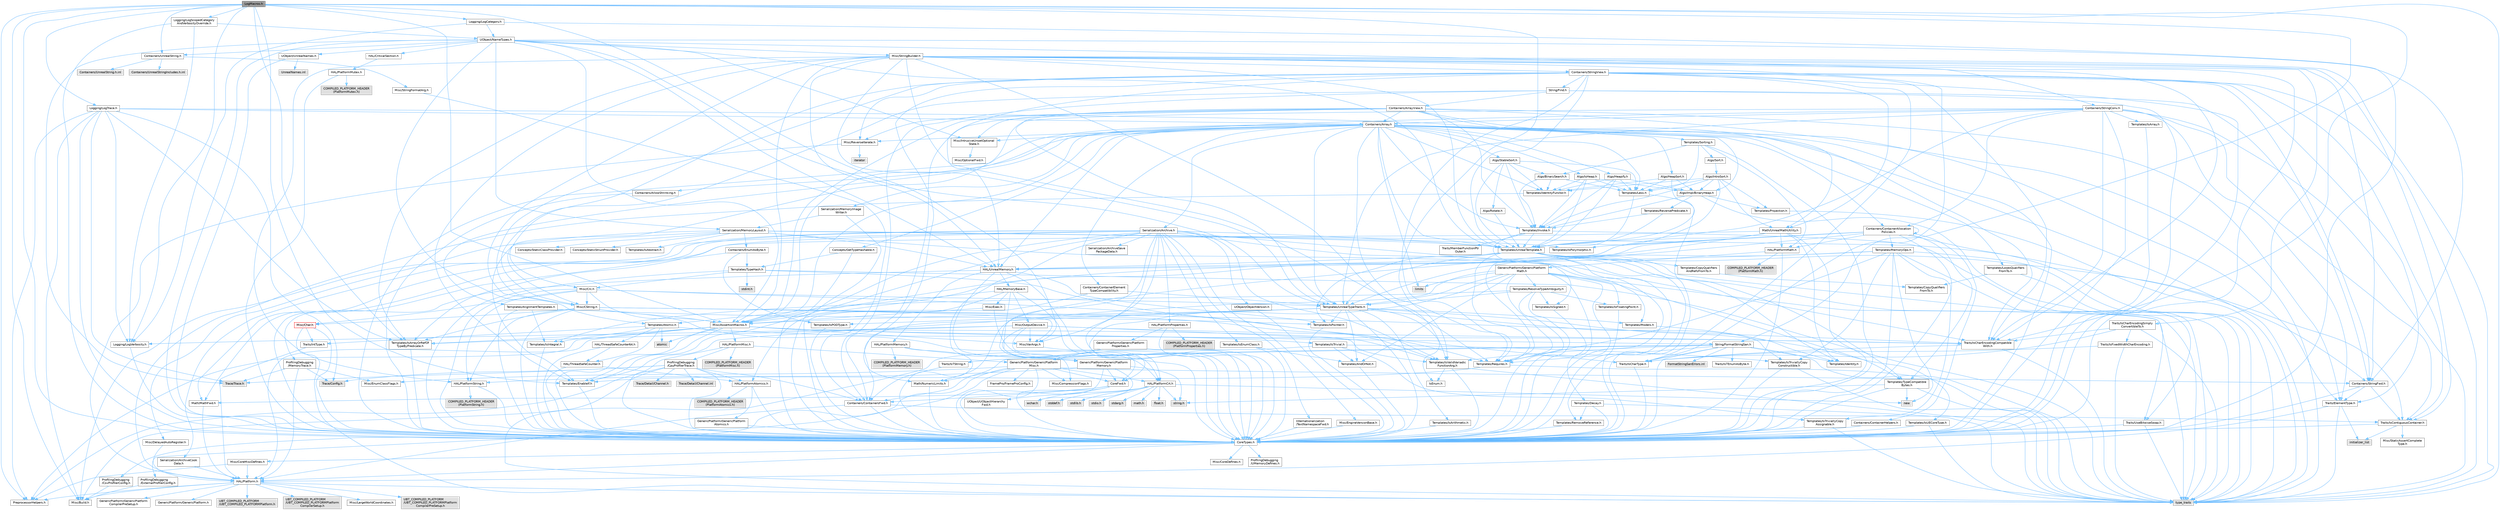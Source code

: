 digraph "LogMacros.h"
{
 // INTERACTIVE_SVG=YES
 // LATEX_PDF_SIZE
  bgcolor="transparent";
  edge [fontname=Helvetica,fontsize=10,labelfontname=Helvetica,labelfontsize=10];
  node [fontname=Helvetica,fontsize=10,shape=box,height=0.2,width=0.4];
  Node1 [id="Node000001",label="LogMacros.h",height=0.2,width=0.4,color="gray40", fillcolor="grey60", style="filled", fontcolor="black",tooltip=" "];
  Node1 -> Node2 [id="edge1_Node000001_Node000002",color="steelblue1",style="solid",tooltip=" "];
  Node2 [id="Node000002",label="Containers/UnrealString.h",height=0.2,width=0.4,color="grey40", fillcolor="white", style="filled",URL="$d5/dba/UnrealString_8h.html",tooltip=" "];
  Node2 -> Node3 [id="edge2_Node000002_Node000003",color="steelblue1",style="solid",tooltip=" "];
  Node3 [id="Node000003",label="Containers/UnrealStringIncludes.h.inl",height=0.2,width=0.4,color="grey60", fillcolor="#E0E0E0", style="filled",tooltip=" "];
  Node2 -> Node4 [id="edge3_Node000002_Node000004",color="steelblue1",style="solid",tooltip=" "];
  Node4 [id="Node000004",label="Containers/UnrealString.h.inl",height=0.2,width=0.4,color="grey60", fillcolor="#E0E0E0", style="filled",tooltip=" "];
  Node2 -> Node5 [id="edge4_Node000002_Node000005",color="steelblue1",style="solid",tooltip=" "];
  Node5 [id="Node000005",label="Misc/StringFormatArg.h",height=0.2,width=0.4,color="grey40", fillcolor="white", style="filled",URL="$d2/d16/StringFormatArg_8h.html",tooltip=" "];
  Node5 -> Node6 [id="edge5_Node000005_Node000006",color="steelblue1",style="solid",tooltip=" "];
  Node6 [id="Node000006",label="Containers/ContainersFwd.h",height=0.2,width=0.4,color="grey40", fillcolor="white", style="filled",URL="$d4/d0a/ContainersFwd_8h.html",tooltip=" "];
  Node6 -> Node7 [id="edge6_Node000006_Node000007",color="steelblue1",style="solid",tooltip=" "];
  Node7 [id="Node000007",label="HAL/Platform.h",height=0.2,width=0.4,color="grey40", fillcolor="white", style="filled",URL="$d9/dd0/Platform_8h.html",tooltip=" "];
  Node7 -> Node8 [id="edge7_Node000007_Node000008",color="steelblue1",style="solid",tooltip=" "];
  Node8 [id="Node000008",label="Misc/Build.h",height=0.2,width=0.4,color="grey40", fillcolor="white", style="filled",URL="$d3/dbb/Build_8h.html",tooltip=" "];
  Node7 -> Node9 [id="edge8_Node000007_Node000009",color="steelblue1",style="solid",tooltip=" "];
  Node9 [id="Node000009",label="Misc/LargeWorldCoordinates.h",height=0.2,width=0.4,color="grey40", fillcolor="white", style="filled",URL="$d2/dcb/LargeWorldCoordinates_8h.html",tooltip=" "];
  Node7 -> Node10 [id="edge9_Node000007_Node000010",color="steelblue1",style="solid",tooltip=" "];
  Node10 [id="Node000010",label="type_traits",height=0.2,width=0.4,color="grey60", fillcolor="#E0E0E0", style="filled",tooltip=" "];
  Node7 -> Node11 [id="edge10_Node000007_Node000011",color="steelblue1",style="solid",tooltip=" "];
  Node11 [id="Node000011",label="PreprocessorHelpers.h",height=0.2,width=0.4,color="grey40", fillcolor="white", style="filled",URL="$db/ddb/PreprocessorHelpers_8h.html",tooltip=" "];
  Node7 -> Node12 [id="edge11_Node000007_Node000012",color="steelblue1",style="solid",tooltip=" "];
  Node12 [id="Node000012",label="UBT_COMPILED_PLATFORM\l/UBT_COMPILED_PLATFORMPlatform\lCompilerPreSetup.h",height=0.2,width=0.4,color="grey60", fillcolor="#E0E0E0", style="filled",tooltip=" "];
  Node7 -> Node13 [id="edge12_Node000007_Node000013",color="steelblue1",style="solid",tooltip=" "];
  Node13 [id="Node000013",label="GenericPlatform/GenericPlatform\lCompilerPreSetup.h",height=0.2,width=0.4,color="grey40", fillcolor="white", style="filled",URL="$d9/dc8/GenericPlatformCompilerPreSetup_8h.html",tooltip=" "];
  Node7 -> Node14 [id="edge13_Node000007_Node000014",color="steelblue1",style="solid",tooltip=" "];
  Node14 [id="Node000014",label="GenericPlatform/GenericPlatform.h",height=0.2,width=0.4,color="grey40", fillcolor="white", style="filled",URL="$d6/d84/GenericPlatform_8h.html",tooltip=" "];
  Node7 -> Node15 [id="edge14_Node000007_Node000015",color="steelblue1",style="solid",tooltip=" "];
  Node15 [id="Node000015",label="UBT_COMPILED_PLATFORM\l/UBT_COMPILED_PLATFORMPlatform.h",height=0.2,width=0.4,color="grey60", fillcolor="#E0E0E0", style="filled",tooltip=" "];
  Node7 -> Node16 [id="edge15_Node000007_Node000016",color="steelblue1",style="solid",tooltip=" "];
  Node16 [id="Node000016",label="UBT_COMPILED_PLATFORM\l/UBT_COMPILED_PLATFORMPlatform\lCompilerSetup.h",height=0.2,width=0.4,color="grey60", fillcolor="#E0E0E0", style="filled",tooltip=" "];
  Node6 -> Node17 [id="edge16_Node000006_Node000017",color="steelblue1",style="solid",tooltip=" "];
  Node17 [id="Node000017",label="CoreTypes.h",height=0.2,width=0.4,color="grey40", fillcolor="white", style="filled",URL="$dc/dec/CoreTypes_8h.html",tooltip=" "];
  Node17 -> Node7 [id="edge17_Node000017_Node000007",color="steelblue1",style="solid",tooltip=" "];
  Node17 -> Node18 [id="edge18_Node000017_Node000018",color="steelblue1",style="solid",tooltip=" "];
  Node18 [id="Node000018",label="ProfilingDebugging\l/UMemoryDefines.h",height=0.2,width=0.4,color="grey40", fillcolor="white", style="filled",URL="$d2/da2/UMemoryDefines_8h.html",tooltip=" "];
  Node17 -> Node19 [id="edge19_Node000017_Node000019",color="steelblue1",style="solid",tooltip=" "];
  Node19 [id="Node000019",label="Misc/CoreMiscDefines.h",height=0.2,width=0.4,color="grey40", fillcolor="white", style="filled",URL="$da/d38/CoreMiscDefines_8h.html",tooltip=" "];
  Node19 -> Node7 [id="edge20_Node000019_Node000007",color="steelblue1",style="solid",tooltip=" "];
  Node19 -> Node11 [id="edge21_Node000019_Node000011",color="steelblue1",style="solid",tooltip=" "];
  Node17 -> Node20 [id="edge22_Node000017_Node000020",color="steelblue1",style="solid",tooltip=" "];
  Node20 [id="Node000020",label="Misc/CoreDefines.h",height=0.2,width=0.4,color="grey40", fillcolor="white", style="filled",URL="$d3/dd2/CoreDefines_8h.html",tooltip=" "];
  Node6 -> Node21 [id="edge23_Node000006_Node000021",color="steelblue1",style="solid",tooltip=" "];
  Node21 [id="Node000021",label="Traits/IsContiguousContainer.h",height=0.2,width=0.4,color="grey40", fillcolor="white", style="filled",URL="$d5/d3c/IsContiguousContainer_8h.html",tooltip=" "];
  Node21 -> Node17 [id="edge24_Node000021_Node000017",color="steelblue1",style="solid",tooltip=" "];
  Node21 -> Node22 [id="edge25_Node000021_Node000022",color="steelblue1",style="solid",tooltip=" "];
  Node22 [id="Node000022",label="Misc/StaticAssertComplete\lType.h",height=0.2,width=0.4,color="grey40", fillcolor="white", style="filled",URL="$d5/d4e/StaticAssertCompleteType_8h.html",tooltip=" "];
  Node21 -> Node23 [id="edge26_Node000021_Node000023",color="steelblue1",style="solid",tooltip=" "];
  Node23 [id="Node000023",label="initializer_list",height=0.2,width=0.4,color="grey60", fillcolor="#E0E0E0", style="filled",tooltip=" "];
  Node1 -> Node17 [id="edge27_Node000001_Node000017",color="steelblue1",style="solid",tooltip=" "];
  Node1 -> Node11 [id="edge28_Node000001_Node000011",color="steelblue1",style="solid",tooltip=" "];
  Node1 -> Node24 [id="edge29_Node000001_Node000024",color="steelblue1",style="solid",tooltip=" "];
  Node24 [id="Node000024",label="Logging/LogCategory.h",height=0.2,width=0.4,color="grey40", fillcolor="white", style="filled",URL="$d9/d36/LogCategory_8h.html",tooltip=" "];
  Node24 -> Node17 [id="edge30_Node000024_Node000017",color="steelblue1",style="solid",tooltip=" "];
  Node24 -> Node25 [id="edge31_Node000024_Node000025",color="steelblue1",style="solid",tooltip=" "];
  Node25 [id="Node000025",label="Logging/LogVerbosity.h",height=0.2,width=0.4,color="grey40", fillcolor="white", style="filled",URL="$d2/d8f/LogVerbosity_8h.html",tooltip=" "];
  Node25 -> Node17 [id="edge32_Node000025_Node000017",color="steelblue1",style="solid",tooltip=" "];
  Node24 -> Node26 [id="edge33_Node000024_Node000026",color="steelblue1",style="solid",tooltip=" "];
  Node26 [id="Node000026",label="UObject/NameTypes.h",height=0.2,width=0.4,color="grey40", fillcolor="white", style="filled",URL="$d6/d35/NameTypes_8h.html",tooltip=" "];
  Node26 -> Node17 [id="edge34_Node000026_Node000017",color="steelblue1",style="solid",tooltip=" "];
  Node26 -> Node27 [id="edge35_Node000026_Node000027",color="steelblue1",style="solid",tooltip=" "];
  Node27 [id="Node000027",label="Misc/AssertionMacros.h",height=0.2,width=0.4,color="grey40", fillcolor="white", style="filled",URL="$d0/dfa/AssertionMacros_8h.html",tooltip=" "];
  Node27 -> Node17 [id="edge36_Node000027_Node000017",color="steelblue1",style="solid",tooltip=" "];
  Node27 -> Node7 [id="edge37_Node000027_Node000007",color="steelblue1",style="solid",tooltip=" "];
  Node27 -> Node28 [id="edge38_Node000027_Node000028",color="steelblue1",style="solid",tooltip=" "];
  Node28 [id="Node000028",label="HAL/PlatformMisc.h",height=0.2,width=0.4,color="grey40", fillcolor="white", style="filled",URL="$d0/df5/PlatformMisc_8h.html",tooltip=" "];
  Node28 -> Node17 [id="edge39_Node000028_Node000017",color="steelblue1",style="solid",tooltip=" "];
  Node28 -> Node29 [id="edge40_Node000028_Node000029",color="steelblue1",style="solid",tooltip=" "];
  Node29 [id="Node000029",label="GenericPlatform/GenericPlatform\lMisc.h",height=0.2,width=0.4,color="grey40", fillcolor="white", style="filled",URL="$db/d9a/GenericPlatformMisc_8h.html",tooltip=" "];
  Node29 -> Node30 [id="edge41_Node000029_Node000030",color="steelblue1",style="solid",tooltip=" "];
  Node30 [id="Node000030",label="Containers/StringFwd.h",height=0.2,width=0.4,color="grey40", fillcolor="white", style="filled",URL="$df/d37/StringFwd_8h.html",tooltip=" "];
  Node30 -> Node17 [id="edge42_Node000030_Node000017",color="steelblue1",style="solid",tooltip=" "];
  Node30 -> Node31 [id="edge43_Node000030_Node000031",color="steelblue1",style="solid",tooltip=" "];
  Node31 [id="Node000031",label="Traits/ElementType.h",height=0.2,width=0.4,color="grey40", fillcolor="white", style="filled",URL="$d5/d4f/ElementType_8h.html",tooltip=" "];
  Node31 -> Node7 [id="edge44_Node000031_Node000007",color="steelblue1",style="solid",tooltip=" "];
  Node31 -> Node23 [id="edge45_Node000031_Node000023",color="steelblue1",style="solid",tooltip=" "];
  Node31 -> Node10 [id="edge46_Node000031_Node000010",color="steelblue1",style="solid",tooltip=" "];
  Node30 -> Node21 [id="edge47_Node000030_Node000021",color="steelblue1",style="solid",tooltip=" "];
  Node29 -> Node32 [id="edge48_Node000029_Node000032",color="steelblue1",style="solid",tooltip=" "];
  Node32 [id="Node000032",label="CoreFwd.h",height=0.2,width=0.4,color="grey40", fillcolor="white", style="filled",URL="$d1/d1e/CoreFwd_8h.html",tooltip=" "];
  Node32 -> Node17 [id="edge49_Node000032_Node000017",color="steelblue1",style="solid",tooltip=" "];
  Node32 -> Node6 [id="edge50_Node000032_Node000006",color="steelblue1",style="solid",tooltip=" "];
  Node32 -> Node33 [id="edge51_Node000032_Node000033",color="steelblue1",style="solid",tooltip=" "];
  Node33 [id="Node000033",label="Math/MathFwd.h",height=0.2,width=0.4,color="grey40", fillcolor="white", style="filled",URL="$d2/d10/MathFwd_8h.html",tooltip=" "];
  Node33 -> Node7 [id="edge52_Node000033_Node000007",color="steelblue1",style="solid",tooltip=" "];
  Node32 -> Node34 [id="edge53_Node000032_Node000034",color="steelblue1",style="solid",tooltip=" "];
  Node34 [id="Node000034",label="UObject/UObjectHierarchy\lFwd.h",height=0.2,width=0.4,color="grey40", fillcolor="white", style="filled",URL="$d3/d13/UObjectHierarchyFwd_8h.html",tooltip=" "];
  Node29 -> Node17 [id="edge54_Node000029_Node000017",color="steelblue1",style="solid",tooltip=" "];
  Node29 -> Node35 [id="edge55_Node000029_Node000035",color="steelblue1",style="solid",tooltip=" "];
  Node35 [id="Node000035",label="FramePro/FrameProConfig.h",height=0.2,width=0.4,color="grey40", fillcolor="white", style="filled",URL="$d7/d90/FrameProConfig_8h.html",tooltip=" "];
  Node29 -> Node36 [id="edge56_Node000029_Node000036",color="steelblue1",style="solid",tooltip=" "];
  Node36 [id="Node000036",label="HAL/PlatformCrt.h",height=0.2,width=0.4,color="grey40", fillcolor="white", style="filled",URL="$d8/d75/PlatformCrt_8h.html",tooltip=" "];
  Node36 -> Node37 [id="edge57_Node000036_Node000037",color="steelblue1",style="solid",tooltip=" "];
  Node37 [id="Node000037",label="new",height=0.2,width=0.4,color="grey60", fillcolor="#E0E0E0", style="filled",tooltip=" "];
  Node36 -> Node38 [id="edge58_Node000036_Node000038",color="steelblue1",style="solid",tooltip=" "];
  Node38 [id="Node000038",label="wchar.h",height=0.2,width=0.4,color="grey60", fillcolor="#E0E0E0", style="filled",tooltip=" "];
  Node36 -> Node39 [id="edge59_Node000036_Node000039",color="steelblue1",style="solid",tooltip=" "];
  Node39 [id="Node000039",label="stddef.h",height=0.2,width=0.4,color="grey60", fillcolor="#E0E0E0", style="filled",tooltip=" "];
  Node36 -> Node40 [id="edge60_Node000036_Node000040",color="steelblue1",style="solid",tooltip=" "];
  Node40 [id="Node000040",label="stdlib.h",height=0.2,width=0.4,color="grey60", fillcolor="#E0E0E0", style="filled",tooltip=" "];
  Node36 -> Node41 [id="edge61_Node000036_Node000041",color="steelblue1",style="solid",tooltip=" "];
  Node41 [id="Node000041",label="stdio.h",height=0.2,width=0.4,color="grey60", fillcolor="#E0E0E0", style="filled",tooltip=" "];
  Node36 -> Node42 [id="edge62_Node000036_Node000042",color="steelblue1",style="solid",tooltip=" "];
  Node42 [id="Node000042",label="stdarg.h",height=0.2,width=0.4,color="grey60", fillcolor="#E0E0E0", style="filled",tooltip=" "];
  Node36 -> Node43 [id="edge63_Node000036_Node000043",color="steelblue1",style="solid",tooltip=" "];
  Node43 [id="Node000043",label="math.h",height=0.2,width=0.4,color="grey60", fillcolor="#E0E0E0", style="filled",tooltip=" "];
  Node36 -> Node44 [id="edge64_Node000036_Node000044",color="steelblue1",style="solid",tooltip=" "];
  Node44 [id="Node000044",label="float.h",height=0.2,width=0.4,color="grey60", fillcolor="#E0E0E0", style="filled",tooltip=" "];
  Node36 -> Node45 [id="edge65_Node000036_Node000045",color="steelblue1",style="solid",tooltip=" "];
  Node45 [id="Node000045",label="string.h",height=0.2,width=0.4,color="grey60", fillcolor="#E0E0E0", style="filled",tooltip=" "];
  Node29 -> Node46 [id="edge66_Node000029_Node000046",color="steelblue1",style="solid",tooltip=" "];
  Node46 [id="Node000046",label="Math/NumericLimits.h",height=0.2,width=0.4,color="grey40", fillcolor="white", style="filled",URL="$df/d1b/NumericLimits_8h.html",tooltip=" "];
  Node46 -> Node17 [id="edge67_Node000046_Node000017",color="steelblue1",style="solid",tooltip=" "];
  Node29 -> Node47 [id="edge68_Node000029_Node000047",color="steelblue1",style="solid",tooltip=" "];
  Node47 [id="Node000047",label="Misc/CompressionFlags.h",height=0.2,width=0.4,color="grey40", fillcolor="white", style="filled",URL="$d9/d76/CompressionFlags_8h.html",tooltip=" "];
  Node29 -> Node48 [id="edge69_Node000029_Node000048",color="steelblue1",style="solid",tooltip=" "];
  Node48 [id="Node000048",label="Misc/EnumClassFlags.h",height=0.2,width=0.4,color="grey40", fillcolor="white", style="filled",URL="$d8/de7/EnumClassFlags_8h.html",tooltip=" "];
  Node29 -> Node49 [id="edge70_Node000029_Node000049",color="steelblue1",style="solid",tooltip=" "];
  Node49 [id="Node000049",label="ProfilingDebugging\l/CsvProfilerConfig.h",height=0.2,width=0.4,color="grey40", fillcolor="white", style="filled",URL="$d3/d88/CsvProfilerConfig_8h.html",tooltip=" "];
  Node49 -> Node8 [id="edge71_Node000049_Node000008",color="steelblue1",style="solid",tooltip=" "];
  Node29 -> Node50 [id="edge72_Node000029_Node000050",color="steelblue1",style="solid",tooltip=" "];
  Node50 [id="Node000050",label="ProfilingDebugging\l/ExternalProfilerConfig.h",height=0.2,width=0.4,color="grey40", fillcolor="white", style="filled",URL="$d3/dbb/ExternalProfilerConfig_8h.html",tooltip=" "];
  Node50 -> Node8 [id="edge73_Node000050_Node000008",color="steelblue1",style="solid",tooltip=" "];
  Node28 -> Node51 [id="edge74_Node000028_Node000051",color="steelblue1",style="solid",tooltip=" "];
  Node51 [id="Node000051",label="COMPILED_PLATFORM_HEADER\l(PlatformMisc.h)",height=0.2,width=0.4,color="grey60", fillcolor="#E0E0E0", style="filled",tooltip=" "];
  Node28 -> Node52 [id="edge75_Node000028_Node000052",color="steelblue1",style="solid",tooltip=" "];
  Node52 [id="Node000052",label="ProfilingDebugging\l/CpuProfilerTrace.h",height=0.2,width=0.4,color="grey40", fillcolor="white", style="filled",URL="$da/dcb/CpuProfilerTrace_8h.html",tooltip=" "];
  Node52 -> Node17 [id="edge76_Node000052_Node000017",color="steelblue1",style="solid",tooltip=" "];
  Node52 -> Node6 [id="edge77_Node000052_Node000006",color="steelblue1",style="solid",tooltip=" "];
  Node52 -> Node53 [id="edge78_Node000052_Node000053",color="steelblue1",style="solid",tooltip=" "];
  Node53 [id="Node000053",label="HAL/PlatformAtomics.h",height=0.2,width=0.4,color="grey40", fillcolor="white", style="filled",URL="$d3/d36/PlatformAtomics_8h.html",tooltip=" "];
  Node53 -> Node17 [id="edge79_Node000053_Node000017",color="steelblue1",style="solid",tooltip=" "];
  Node53 -> Node54 [id="edge80_Node000053_Node000054",color="steelblue1",style="solid",tooltip=" "];
  Node54 [id="Node000054",label="GenericPlatform/GenericPlatform\lAtomics.h",height=0.2,width=0.4,color="grey40", fillcolor="white", style="filled",URL="$da/d72/GenericPlatformAtomics_8h.html",tooltip=" "];
  Node54 -> Node17 [id="edge81_Node000054_Node000017",color="steelblue1",style="solid",tooltip=" "];
  Node53 -> Node55 [id="edge82_Node000053_Node000055",color="steelblue1",style="solid",tooltip=" "];
  Node55 [id="Node000055",label="COMPILED_PLATFORM_HEADER\l(PlatformAtomics.h)",height=0.2,width=0.4,color="grey60", fillcolor="#E0E0E0", style="filled",tooltip=" "];
  Node52 -> Node11 [id="edge83_Node000052_Node000011",color="steelblue1",style="solid",tooltip=" "];
  Node52 -> Node8 [id="edge84_Node000052_Node000008",color="steelblue1",style="solid",tooltip=" "];
  Node52 -> Node56 [id="edge85_Node000052_Node000056",color="steelblue1",style="solid",tooltip=" "];
  Node56 [id="Node000056",label="Trace/Config.h",height=0.2,width=0.4,color="grey60", fillcolor="#E0E0E0", style="filled",tooltip=" "];
  Node52 -> Node57 [id="edge86_Node000052_Node000057",color="steelblue1",style="solid",tooltip=" "];
  Node57 [id="Node000057",label="Trace/Detail/Channel.h",height=0.2,width=0.4,color="grey60", fillcolor="#E0E0E0", style="filled",tooltip=" "];
  Node52 -> Node58 [id="edge87_Node000052_Node000058",color="steelblue1",style="solid",tooltip=" "];
  Node58 [id="Node000058",label="Trace/Detail/Channel.inl",height=0.2,width=0.4,color="grey60", fillcolor="#E0E0E0", style="filled",tooltip=" "];
  Node52 -> Node59 [id="edge88_Node000052_Node000059",color="steelblue1",style="solid",tooltip=" "];
  Node59 [id="Node000059",label="Trace/Trace.h",height=0.2,width=0.4,color="grey60", fillcolor="#E0E0E0", style="filled",tooltip=" "];
  Node27 -> Node11 [id="edge89_Node000027_Node000011",color="steelblue1",style="solid",tooltip=" "];
  Node27 -> Node60 [id="edge90_Node000027_Node000060",color="steelblue1",style="solid",tooltip=" "];
  Node60 [id="Node000060",label="Templates/EnableIf.h",height=0.2,width=0.4,color="grey40", fillcolor="white", style="filled",URL="$d7/d60/EnableIf_8h.html",tooltip=" "];
  Node60 -> Node17 [id="edge91_Node000060_Node000017",color="steelblue1",style="solid",tooltip=" "];
  Node27 -> Node61 [id="edge92_Node000027_Node000061",color="steelblue1",style="solid",tooltip=" "];
  Node61 [id="Node000061",label="Templates/IsArrayOrRefOf\lTypeByPredicate.h",height=0.2,width=0.4,color="grey40", fillcolor="white", style="filled",URL="$d6/da1/IsArrayOrRefOfTypeByPredicate_8h.html",tooltip=" "];
  Node61 -> Node17 [id="edge93_Node000061_Node000017",color="steelblue1",style="solid",tooltip=" "];
  Node27 -> Node62 [id="edge94_Node000027_Node000062",color="steelblue1",style="solid",tooltip=" "];
  Node62 [id="Node000062",label="Templates/IsValidVariadic\lFunctionArg.h",height=0.2,width=0.4,color="grey40", fillcolor="white", style="filled",URL="$d0/dc8/IsValidVariadicFunctionArg_8h.html",tooltip=" "];
  Node62 -> Node17 [id="edge95_Node000062_Node000017",color="steelblue1",style="solid",tooltip=" "];
  Node62 -> Node63 [id="edge96_Node000062_Node000063",color="steelblue1",style="solid",tooltip=" "];
  Node63 [id="Node000063",label="IsEnum.h",height=0.2,width=0.4,color="grey40", fillcolor="white", style="filled",URL="$d4/de5/IsEnum_8h.html",tooltip=" "];
  Node62 -> Node10 [id="edge97_Node000062_Node000010",color="steelblue1",style="solid",tooltip=" "];
  Node27 -> Node64 [id="edge98_Node000027_Node000064",color="steelblue1",style="solid",tooltip=" "];
  Node64 [id="Node000064",label="Traits/IsCharEncodingCompatible\lWith.h",height=0.2,width=0.4,color="grey40", fillcolor="white", style="filled",URL="$df/dd1/IsCharEncodingCompatibleWith_8h.html",tooltip=" "];
  Node64 -> Node10 [id="edge99_Node000064_Node000010",color="steelblue1",style="solid",tooltip=" "];
  Node64 -> Node65 [id="edge100_Node000064_Node000065",color="steelblue1",style="solid",tooltip=" "];
  Node65 [id="Node000065",label="Traits/IsCharType.h",height=0.2,width=0.4,color="grey40", fillcolor="white", style="filled",URL="$db/d51/IsCharType_8h.html",tooltip=" "];
  Node65 -> Node17 [id="edge101_Node000065_Node000017",color="steelblue1",style="solid",tooltip=" "];
  Node27 -> Node66 [id="edge102_Node000027_Node000066",color="steelblue1",style="solid",tooltip=" "];
  Node66 [id="Node000066",label="Misc/VarArgs.h",height=0.2,width=0.4,color="grey40", fillcolor="white", style="filled",URL="$d5/d6f/VarArgs_8h.html",tooltip=" "];
  Node66 -> Node17 [id="edge103_Node000066_Node000017",color="steelblue1",style="solid",tooltip=" "];
  Node27 -> Node67 [id="edge104_Node000027_Node000067",color="steelblue1",style="solid",tooltip=" "];
  Node67 [id="Node000067",label="String/FormatStringSan.h",height=0.2,width=0.4,color="grey40", fillcolor="white", style="filled",URL="$d3/d8b/FormatStringSan_8h.html",tooltip=" "];
  Node67 -> Node10 [id="edge105_Node000067_Node000010",color="steelblue1",style="solid",tooltip=" "];
  Node67 -> Node17 [id="edge106_Node000067_Node000017",color="steelblue1",style="solid",tooltip=" "];
  Node67 -> Node68 [id="edge107_Node000067_Node000068",color="steelblue1",style="solid",tooltip=" "];
  Node68 [id="Node000068",label="Templates/Requires.h",height=0.2,width=0.4,color="grey40", fillcolor="white", style="filled",URL="$dc/d96/Requires_8h.html",tooltip=" "];
  Node68 -> Node60 [id="edge108_Node000068_Node000060",color="steelblue1",style="solid",tooltip=" "];
  Node68 -> Node10 [id="edge109_Node000068_Node000010",color="steelblue1",style="solid",tooltip=" "];
  Node67 -> Node69 [id="edge110_Node000067_Node000069",color="steelblue1",style="solid",tooltip=" "];
  Node69 [id="Node000069",label="Templates/Identity.h",height=0.2,width=0.4,color="grey40", fillcolor="white", style="filled",URL="$d0/dd5/Identity_8h.html",tooltip=" "];
  Node67 -> Node62 [id="edge111_Node000067_Node000062",color="steelblue1",style="solid",tooltip=" "];
  Node67 -> Node65 [id="edge112_Node000067_Node000065",color="steelblue1",style="solid",tooltip=" "];
  Node67 -> Node70 [id="edge113_Node000067_Node000070",color="steelblue1",style="solid",tooltip=" "];
  Node70 [id="Node000070",label="Traits/IsTEnumAsByte.h",height=0.2,width=0.4,color="grey40", fillcolor="white", style="filled",URL="$d1/de6/IsTEnumAsByte_8h.html",tooltip=" "];
  Node67 -> Node71 [id="edge114_Node000067_Node000071",color="steelblue1",style="solid",tooltip=" "];
  Node71 [id="Node000071",label="Traits/IsTString.h",height=0.2,width=0.4,color="grey40", fillcolor="white", style="filled",URL="$d0/df8/IsTString_8h.html",tooltip=" "];
  Node71 -> Node6 [id="edge115_Node000071_Node000006",color="steelblue1",style="solid",tooltip=" "];
  Node67 -> Node6 [id="edge116_Node000067_Node000006",color="steelblue1",style="solid",tooltip=" "];
  Node67 -> Node72 [id="edge117_Node000067_Node000072",color="steelblue1",style="solid",tooltip=" "];
  Node72 [id="Node000072",label="FormatStringSanErrors.inl",height=0.2,width=0.4,color="grey60", fillcolor="#E0E0E0", style="filled",tooltip=" "];
  Node27 -> Node73 [id="edge118_Node000027_Node000073",color="steelblue1",style="solid",tooltip=" "];
  Node73 [id="Node000073",label="atomic",height=0.2,width=0.4,color="grey60", fillcolor="#E0E0E0", style="filled",tooltip=" "];
  Node26 -> Node74 [id="edge119_Node000026_Node000074",color="steelblue1",style="solid",tooltip=" "];
  Node74 [id="Node000074",label="HAL/UnrealMemory.h",height=0.2,width=0.4,color="grey40", fillcolor="white", style="filled",URL="$d9/d96/UnrealMemory_8h.html",tooltip=" "];
  Node74 -> Node17 [id="edge120_Node000074_Node000017",color="steelblue1",style="solid",tooltip=" "];
  Node74 -> Node75 [id="edge121_Node000074_Node000075",color="steelblue1",style="solid",tooltip=" "];
  Node75 [id="Node000075",label="GenericPlatform/GenericPlatform\lMemory.h",height=0.2,width=0.4,color="grey40", fillcolor="white", style="filled",URL="$dd/d22/GenericPlatformMemory_8h.html",tooltip=" "];
  Node75 -> Node32 [id="edge122_Node000075_Node000032",color="steelblue1",style="solid",tooltip=" "];
  Node75 -> Node17 [id="edge123_Node000075_Node000017",color="steelblue1",style="solid",tooltip=" "];
  Node75 -> Node76 [id="edge124_Node000075_Node000076",color="steelblue1",style="solid",tooltip=" "];
  Node76 [id="Node000076",label="HAL/PlatformString.h",height=0.2,width=0.4,color="grey40", fillcolor="white", style="filled",URL="$db/db5/PlatformString_8h.html",tooltip=" "];
  Node76 -> Node17 [id="edge125_Node000076_Node000017",color="steelblue1",style="solid",tooltip=" "];
  Node76 -> Node77 [id="edge126_Node000076_Node000077",color="steelblue1",style="solid",tooltip=" "];
  Node77 [id="Node000077",label="COMPILED_PLATFORM_HEADER\l(PlatformString.h)",height=0.2,width=0.4,color="grey60", fillcolor="#E0E0E0", style="filled",tooltip=" "];
  Node75 -> Node45 [id="edge127_Node000075_Node000045",color="steelblue1",style="solid",tooltip=" "];
  Node75 -> Node38 [id="edge128_Node000075_Node000038",color="steelblue1",style="solid",tooltip=" "];
  Node74 -> Node78 [id="edge129_Node000074_Node000078",color="steelblue1",style="solid",tooltip=" "];
  Node78 [id="Node000078",label="HAL/MemoryBase.h",height=0.2,width=0.4,color="grey40", fillcolor="white", style="filled",URL="$d6/d9f/MemoryBase_8h.html",tooltip=" "];
  Node78 -> Node17 [id="edge130_Node000078_Node000017",color="steelblue1",style="solid",tooltip=" "];
  Node78 -> Node53 [id="edge131_Node000078_Node000053",color="steelblue1",style="solid",tooltip=" "];
  Node78 -> Node36 [id="edge132_Node000078_Node000036",color="steelblue1",style="solid",tooltip=" "];
  Node78 -> Node79 [id="edge133_Node000078_Node000079",color="steelblue1",style="solid",tooltip=" "];
  Node79 [id="Node000079",label="Misc/Exec.h",height=0.2,width=0.4,color="grey40", fillcolor="white", style="filled",URL="$de/ddb/Exec_8h.html",tooltip=" "];
  Node79 -> Node17 [id="edge134_Node000079_Node000017",color="steelblue1",style="solid",tooltip=" "];
  Node79 -> Node27 [id="edge135_Node000079_Node000027",color="steelblue1",style="solid",tooltip=" "];
  Node78 -> Node80 [id="edge136_Node000078_Node000080",color="steelblue1",style="solid",tooltip=" "];
  Node80 [id="Node000080",label="Misc/OutputDevice.h",height=0.2,width=0.4,color="grey40", fillcolor="white", style="filled",URL="$d7/d32/OutputDevice_8h.html",tooltip=" "];
  Node80 -> Node32 [id="edge137_Node000080_Node000032",color="steelblue1",style="solid",tooltip=" "];
  Node80 -> Node17 [id="edge138_Node000080_Node000017",color="steelblue1",style="solid",tooltip=" "];
  Node80 -> Node25 [id="edge139_Node000080_Node000025",color="steelblue1",style="solid",tooltip=" "];
  Node80 -> Node66 [id="edge140_Node000080_Node000066",color="steelblue1",style="solid",tooltip=" "];
  Node80 -> Node61 [id="edge141_Node000080_Node000061",color="steelblue1",style="solid",tooltip=" "];
  Node80 -> Node62 [id="edge142_Node000080_Node000062",color="steelblue1",style="solid",tooltip=" "];
  Node80 -> Node64 [id="edge143_Node000080_Node000064",color="steelblue1",style="solid",tooltip=" "];
  Node78 -> Node81 [id="edge144_Node000078_Node000081",color="steelblue1",style="solid",tooltip=" "];
  Node81 [id="Node000081",label="Templates/Atomic.h",height=0.2,width=0.4,color="grey40", fillcolor="white", style="filled",URL="$d3/d91/Atomic_8h.html",tooltip=" "];
  Node81 -> Node82 [id="edge145_Node000081_Node000082",color="steelblue1",style="solid",tooltip=" "];
  Node82 [id="Node000082",label="HAL/ThreadSafeCounter.h",height=0.2,width=0.4,color="grey40", fillcolor="white", style="filled",URL="$dc/dc9/ThreadSafeCounter_8h.html",tooltip=" "];
  Node82 -> Node17 [id="edge146_Node000082_Node000017",color="steelblue1",style="solid",tooltip=" "];
  Node82 -> Node53 [id="edge147_Node000082_Node000053",color="steelblue1",style="solid",tooltip=" "];
  Node81 -> Node83 [id="edge148_Node000081_Node000083",color="steelblue1",style="solid",tooltip=" "];
  Node83 [id="Node000083",label="HAL/ThreadSafeCounter64.h",height=0.2,width=0.4,color="grey40", fillcolor="white", style="filled",URL="$d0/d12/ThreadSafeCounter64_8h.html",tooltip=" "];
  Node83 -> Node17 [id="edge149_Node000083_Node000017",color="steelblue1",style="solid",tooltip=" "];
  Node83 -> Node82 [id="edge150_Node000083_Node000082",color="steelblue1",style="solid",tooltip=" "];
  Node81 -> Node84 [id="edge151_Node000081_Node000084",color="steelblue1",style="solid",tooltip=" "];
  Node84 [id="Node000084",label="Templates/IsIntegral.h",height=0.2,width=0.4,color="grey40", fillcolor="white", style="filled",URL="$da/d64/IsIntegral_8h.html",tooltip=" "];
  Node84 -> Node17 [id="edge152_Node000084_Node000017",color="steelblue1",style="solid",tooltip=" "];
  Node81 -> Node85 [id="edge153_Node000081_Node000085",color="steelblue1",style="solid",tooltip=" "];
  Node85 [id="Node000085",label="Templates/IsTrivial.h",height=0.2,width=0.4,color="grey40", fillcolor="white", style="filled",URL="$da/d4c/IsTrivial_8h.html",tooltip=" "];
  Node85 -> Node86 [id="edge154_Node000085_Node000086",color="steelblue1",style="solid",tooltip=" "];
  Node86 [id="Node000086",label="Templates/AndOrNot.h",height=0.2,width=0.4,color="grey40", fillcolor="white", style="filled",URL="$db/d0a/AndOrNot_8h.html",tooltip=" "];
  Node86 -> Node17 [id="edge155_Node000086_Node000017",color="steelblue1",style="solid",tooltip=" "];
  Node85 -> Node87 [id="edge156_Node000085_Node000087",color="steelblue1",style="solid",tooltip=" "];
  Node87 [id="Node000087",label="Templates/IsTriviallyCopy\lConstructible.h",height=0.2,width=0.4,color="grey40", fillcolor="white", style="filled",URL="$d3/d78/IsTriviallyCopyConstructible_8h.html",tooltip=" "];
  Node87 -> Node17 [id="edge157_Node000087_Node000017",color="steelblue1",style="solid",tooltip=" "];
  Node87 -> Node10 [id="edge158_Node000087_Node000010",color="steelblue1",style="solid",tooltip=" "];
  Node85 -> Node88 [id="edge159_Node000085_Node000088",color="steelblue1",style="solid",tooltip=" "];
  Node88 [id="Node000088",label="Templates/IsTriviallyCopy\lAssignable.h",height=0.2,width=0.4,color="grey40", fillcolor="white", style="filled",URL="$d2/df2/IsTriviallyCopyAssignable_8h.html",tooltip=" "];
  Node88 -> Node17 [id="edge160_Node000088_Node000017",color="steelblue1",style="solid",tooltip=" "];
  Node88 -> Node10 [id="edge161_Node000088_Node000010",color="steelblue1",style="solid",tooltip=" "];
  Node85 -> Node10 [id="edge162_Node000085_Node000010",color="steelblue1",style="solid",tooltip=" "];
  Node81 -> Node89 [id="edge163_Node000081_Node000089",color="steelblue1",style="solid",tooltip=" "];
  Node89 [id="Node000089",label="Traits/IntType.h",height=0.2,width=0.4,color="grey40", fillcolor="white", style="filled",URL="$d7/deb/IntType_8h.html",tooltip=" "];
  Node89 -> Node7 [id="edge164_Node000089_Node000007",color="steelblue1",style="solid",tooltip=" "];
  Node81 -> Node73 [id="edge165_Node000081_Node000073",color="steelblue1",style="solid",tooltip=" "];
  Node74 -> Node90 [id="edge166_Node000074_Node000090",color="steelblue1",style="solid",tooltip=" "];
  Node90 [id="Node000090",label="HAL/PlatformMemory.h",height=0.2,width=0.4,color="grey40", fillcolor="white", style="filled",URL="$de/d68/PlatformMemory_8h.html",tooltip=" "];
  Node90 -> Node17 [id="edge167_Node000090_Node000017",color="steelblue1",style="solid",tooltip=" "];
  Node90 -> Node75 [id="edge168_Node000090_Node000075",color="steelblue1",style="solid",tooltip=" "];
  Node90 -> Node91 [id="edge169_Node000090_Node000091",color="steelblue1",style="solid",tooltip=" "];
  Node91 [id="Node000091",label="COMPILED_PLATFORM_HEADER\l(PlatformMemory.h)",height=0.2,width=0.4,color="grey60", fillcolor="#E0E0E0", style="filled",tooltip=" "];
  Node74 -> Node92 [id="edge170_Node000074_Node000092",color="steelblue1",style="solid",tooltip=" "];
  Node92 [id="Node000092",label="ProfilingDebugging\l/MemoryTrace.h",height=0.2,width=0.4,color="grey40", fillcolor="white", style="filled",URL="$da/dd7/MemoryTrace_8h.html",tooltip=" "];
  Node92 -> Node7 [id="edge171_Node000092_Node000007",color="steelblue1",style="solid",tooltip=" "];
  Node92 -> Node48 [id="edge172_Node000092_Node000048",color="steelblue1",style="solid",tooltip=" "];
  Node92 -> Node56 [id="edge173_Node000092_Node000056",color="steelblue1",style="solid",tooltip=" "];
  Node92 -> Node59 [id="edge174_Node000092_Node000059",color="steelblue1",style="solid",tooltip=" "];
  Node74 -> Node93 [id="edge175_Node000074_Node000093",color="steelblue1",style="solid",tooltip=" "];
  Node93 [id="Node000093",label="Templates/IsPointer.h",height=0.2,width=0.4,color="grey40", fillcolor="white", style="filled",URL="$d7/d05/IsPointer_8h.html",tooltip=" "];
  Node93 -> Node17 [id="edge176_Node000093_Node000017",color="steelblue1",style="solid",tooltip=" "];
  Node26 -> Node94 [id="edge177_Node000026_Node000094",color="steelblue1",style="solid",tooltip=" "];
  Node94 [id="Node000094",label="Templates/UnrealTypeTraits.h",height=0.2,width=0.4,color="grey40", fillcolor="white", style="filled",URL="$d2/d2d/UnrealTypeTraits_8h.html",tooltip=" "];
  Node94 -> Node17 [id="edge178_Node000094_Node000017",color="steelblue1",style="solid",tooltip=" "];
  Node94 -> Node93 [id="edge179_Node000094_Node000093",color="steelblue1",style="solid",tooltip=" "];
  Node94 -> Node27 [id="edge180_Node000094_Node000027",color="steelblue1",style="solid",tooltip=" "];
  Node94 -> Node86 [id="edge181_Node000094_Node000086",color="steelblue1",style="solid",tooltip=" "];
  Node94 -> Node60 [id="edge182_Node000094_Node000060",color="steelblue1",style="solid",tooltip=" "];
  Node94 -> Node95 [id="edge183_Node000094_Node000095",color="steelblue1",style="solid",tooltip=" "];
  Node95 [id="Node000095",label="Templates/IsArithmetic.h",height=0.2,width=0.4,color="grey40", fillcolor="white", style="filled",URL="$d2/d5d/IsArithmetic_8h.html",tooltip=" "];
  Node95 -> Node17 [id="edge184_Node000095_Node000017",color="steelblue1",style="solid",tooltip=" "];
  Node94 -> Node63 [id="edge185_Node000094_Node000063",color="steelblue1",style="solid",tooltip=" "];
  Node94 -> Node96 [id="edge186_Node000094_Node000096",color="steelblue1",style="solid",tooltip=" "];
  Node96 [id="Node000096",label="Templates/Models.h",height=0.2,width=0.4,color="grey40", fillcolor="white", style="filled",URL="$d3/d0c/Models_8h.html",tooltip=" "];
  Node96 -> Node69 [id="edge187_Node000096_Node000069",color="steelblue1",style="solid",tooltip=" "];
  Node94 -> Node97 [id="edge188_Node000094_Node000097",color="steelblue1",style="solid",tooltip=" "];
  Node97 [id="Node000097",label="Templates/IsPODType.h",height=0.2,width=0.4,color="grey40", fillcolor="white", style="filled",URL="$d7/db1/IsPODType_8h.html",tooltip=" "];
  Node97 -> Node17 [id="edge189_Node000097_Node000017",color="steelblue1",style="solid",tooltip=" "];
  Node94 -> Node98 [id="edge190_Node000094_Node000098",color="steelblue1",style="solid",tooltip=" "];
  Node98 [id="Node000098",label="Templates/IsUECoreType.h",height=0.2,width=0.4,color="grey40", fillcolor="white", style="filled",URL="$d1/db8/IsUECoreType_8h.html",tooltip=" "];
  Node98 -> Node17 [id="edge191_Node000098_Node000017",color="steelblue1",style="solid",tooltip=" "];
  Node98 -> Node10 [id="edge192_Node000098_Node000010",color="steelblue1",style="solid",tooltip=" "];
  Node94 -> Node87 [id="edge193_Node000094_Node000087",color="steelblue1",style="solid",tooltip=" "];
  Node26 -> Node99 [id="edge194_Node000026_Node000099",color="steelblue1",style="solid",tooltip=" "];
  Node99 [id="Node000099",label="Templates/UnrealTemplate.h",height=0.2,width=0.4,color="grey40", fillcolor="white", style="filled",URL="$d4/d24/UnrealTemplate_8h.html",tooltip=" "];
  Node99 -> Node17 [id="edge195_Node000099_Node000017",color="steelblue1",style="solid",tooltip=" "];
  Node99 -> Node93 [id="edge196_Node000099_Node000093",color="steelblue1",style="solid",tooltip=" "];
  Node99 -> Node74 [id="edge197_Node000099_Node000074",color="steelblue1",style="solid",tooltip=" "];
  Node99 -> Node100 [id="edge198_Node000099_Node000100",color="steelblue1",style="solid",tooltip=" "];
  Node100 [id="Node000100",label="Templates/CopyQualifiers\lAndRefsFromTo.h",height=0.2,width=0.4,color="grey40", fillcolor="white", style="filled",URL="$d3/db3/CopyQualifiersAndRefsFromTo_8h.html",tooltip=" "];
  Node100 -> Node101 [id="edge199_Node000100_Node000101",color="steelblue1",style="solid",tooltip=" "];
  Node101 [id="Node000101",label="Templates/CopyQualifiers\lFromTo.h",height=0.2,width=0.4,color="grey40", fillcolor="white", style="filled",URL="$d5/db4/CopyQualifiersFromTo_8h.html",tooltip=" "];
  Node99 -> Node94 [id="edge200_Node000099_Node000094",color="steelblue1",style="solid",tooltip=" "];
  Node99 -> Node102 [id="edge201_Node000099_Node000102",color="steelblue1",style="solid",tooltip=" "];
  Node102 [id="Node000102",label="Templates/RemoveReference.h",height=0.2,width=0.4,color="grey40", fillcolor="white", style="filled",URL="$da/dbe/RemoveReference_8h.html",tooltip=" "];
  Node102 -> Node17 [id="edge202_Node000102_Node000017",color="steelblue1",style="solid",tooltip=" "];
  Node99 -> Node68 [id="edge203_Node000099_Node000068",color="steelblue1",style="solid",tooltip=" "];
  Node99 -> Node103 [id="edge204_Node000099_Node000103",color="steelblue1",style="solid",tooltip=" "];
  Node103 [id="Node000103",label="Templates/TypeCompatible\lBytes.h",height=0.2,width=0.4,color="grey40", fillcolor="white", style="filled",URL="$df/d0a/TypeCompatibleBytes_8h.html",tooltip=" "];
  Node103 -> Node17 [id="edge205_Node000103_Node000017",color="steelblue1",style="solid",tooltip=" "];
  Node103 -> Node45 [id="edge206_Node000103_Node000045",color="steelblue1",style="solid",tooltip=" "];
  Node103 -> Node37 [id="edge207_Node000103_Node000037",color="steelblue1",style="solid",tooltip=" "];
  Node103 -> Node10 [id="edge208_Node000103_Node000010",color="steelblue1",style="solid",tooltip=" "];
  Node99 -> Node69 [id="edge209_Node000099_Node000069",color="steelblue1",style="solid",tooltip=" "];
  Node99 -> Node21 [id="edge210_Node000099_Node000021",color="steelblue1",style="solid",tooltip=" "];
  Node99 -> Node104 [id="edge211_Node000099_Node000104",color="steelblue1",style="solid",tooltip=" "];
  Node104 [id="Node000104",label="Traits/UseBitwiseSwap.h",height=0.2,width=0.4,color="grey40", fillcolor="white", style="filled",URL="$db/df3/UseBitwiseSwap_8h.html",tooltip=" "];
  Node104 -> Node17 [id="edge212_Node000104_Node000017",color="steelblue1",style="solid",tooltip=" "];
  Node104 -> Node10 [id="edge213_Node000104_Node000010",color="steelblue1",style="solid",tooltip=" "];
  Node99 -> Node10 [id="edge214_Node000099_Node000010",color="steelblue1",style="solid",tooltip=" "];
  Node26 -> Node2 [id="edge215_Node000026_Node000002",color="steelblue1",style="solid",tooltip=" "];
  Node26 -> Node105 [id="edge216_Node000026_Node000105",color="steelblue1",style="solid",tooltip=" "];
  Node105 [id="Node000105",label="HAL/CriticalSection.h",height=0.2,width=0.4,color="grey40", fillcolor="white", style="filled",URL="$d6/d90/CriticalSection_8h.html",tooltip=" "];
  Node105 -> Node106 [id="edge217_Node000105_Node000106",color="steelblue1",style="solid",tooltip=" "];
  Node106 [id="Node000106",label="HAL/PlatformMutex.h",height=0.2,width=0.4,color="grey40", fillcolor="white", style="filled",URL="$d9/d0b/PlatformMutex_8h.html",tooltip=" "];
  Node106 -> Node17 [id="edge218_Node000106_Node000017",color="steelblue1",style="solid",tooltip=" "];
  Node106 -> Node107 [id="edge219_Node000106_Node000107",color="steelblue1",style="solid",tooltip=" "];
  Node107 [id="Node000107",label="COMPILED_PLATFORM_HEADER\l(PlatformMutex.h)",height=0.2,width=0.4,color="grey60", fillcolor="#E0E0E0", style="filled",tooltip=" "];
  Node26 -> Node108 [id="edge220_Node000026_Node000108",color="steelblue1",style="solid",tooltip=" "];
  Node108 [id="Node000108",label="Containers/StringConv.h",height=0.2,width=0.4,color="grey40", fillcolor="white", style="filled",URL="$d3/ddf/StringConv_8h.html",tooltip=" "];
  Node108 -> Node17 [id="edge221_Node000108_Node000017",color="steelblue1",style="solid",tooltip=" "];
  Node108 -> Node27 [id="edge222_Node000108_Node000027",color="steelblue1",style="solid",tooltip=" "];
  Node108 -> Node109 [id="edge223_Node000108_Node000109",color="steelblue1",style="solid",tooltip=" "];
  Node109 [id="Node000109",label="Containers/ContainerAllocation\lPolicies.h",height=0.2,width=0.4,color="grey40", fillcolor="white", style="filled",URL="$d7/dff/ContainerAllocationPolicies_8h.html",tooltip=" "];
  Node109 -> Node17 [id="edge224_Node000109_Node000017",color="steelblue1",style="solid",tooltip=" "];
  Node109 -> Node110 [id="edge225_Node000109_Node000110",color="steelblue1",style="solid",tooltip=" "];
  Node110 [id="Node000110",label="Containers/ContainerHelpers.h",height=0.2,width=0.4,color="grey40", fillcolor="white", style="filled",URL="$d7/d33/ContainerHelpers_8h.html",tooltip=" "];
  Node110 -> Node17 [id="edge226_Node000110_Node000017",color="steelblue1",style="solid",tooltip=" "];
  Node109 -> Node109 [id="edge227_Node000109_Node000109",color="steelblue1",style="solid",tooltip=" "];
  Node109 -> Node111 [id="edge228_Node000109_Node000111",color="steelblue1",style="solid",tooltip=" "];
  Node111 [id="Node000111",label="HAL/PlatformMath.h",height=0.2,width=0.4,color="grey40", fillcolor="white", style="filled",URL="$dc/d53/PlatformMath_8h.html",tooltip=" "];
  Node111 -> Node17 [id="edge229_Node000111_Node000017",color="steelblue1",style="solid",tooltip=" "];
  Node111 -> Node112 [id="edge230_Node000111_Node000112",color="steelblue1",style="solid",tooltip=" "];
  Node112 [id="Node000112",label="GenericPlatform/GenericPlatform\lMath.h",height=0.2,width=0.4,color="grey40", fillcolor="white", style="filled",URL="$d5/d79/GenericPlatformMath_8h.html",tooltip=" "];
  Node112 -> Node17 [id="edge231_Node000112_Node000017",color="steelblue1",style="solid",tooltip=" "];
  Node112 -> Node6 [id="edge232_Node000112_Node000006",color="steelblue1",style="solid",tooltip=" "];
  Node112 -> Node36 [id="edge233_Node000112_Node000036",color="steelblue1",style="solid",tooltip=" "];
  Node112 -> Node86 [id="edge234_Node000112_Node000086",color="steelblue1",style="solid",tooltip=" "];
  Node112 -> Node113 [id="edge235_Node000112_Node000113",color="steelblue1",style="solid",tooltip=" "];
  Node113 [id="Node000113",label="Templates/Decay.h",height=0.2,width=0.4,color="grey40", fillcolor="white", style="filled",URL="$dd/d0f/Decay_8h.html",tooltip=" "];
  Node113 -> Node17 [id="edge236_Node000113_Node000017",color="steelblue1",style="solid",tooltip=" "];
  Node113 -> Node102 [id="edge237_Node000113_Node000102",color="steelblue1",style="solid",tooltip=" "];
  Node113 -> Node10 [id="edge238_Node000113_Node000010",color="steelblue1",style="solid",tooltip=" "];
  Node112 -> Node114 [id="edge239_Node000112_Node000114",color="steelblue1",style="solid",tooltip=" "];
  Node114 [id="Node000114",label="Templates/IsFloatingPoint.h",height=0.2,width=0.4,color="grey40", fillcolor="white", style="filled",URL="$d3/d11/IsFloatingPoint_8h.html",tooltip=" "];
  Node114 -> Node17 [id="edge240_Node000114_Node000017",color="steelblue1",style="solid",tooltip=" "];
  Node112 -> Node94 [id="edge241_Node000112_Node000094",color="steelblue1",style="solid",tooltip=" "];
  Node112 -> Node68 [id="edge242_Node000112_Node000068",color="steelblue1",style="solid",tooltip=" "];
  Node112 -> Node115 [id="edge243_Node000112_Node000115",color="steelblue1",style="solid",tooltip=" "];
  Node115 [id="Node000115",label="Templates/ResolveTypeAmbiguity.h",height=0.2,width=0.4,color="grey40", fillcolor="white", style="filled",URL="$df/d1f/ResolveTypeAmbiguity_8h.html",tooltip=" "];
  Node115 -> Node17 [id="edge244_Node000115_Node000017",color="steelblue1",style="solid",tooltip=" "];
  Node115 -> Node114 [id="edge245_Node000115_Node000114",color="steelblue1",style="solid",tooltip=" "];
  Node115 -> Node94 [id="edge246_Node000115_Node000094",color="steelblue1",style="solid",tooltip=" "];
  Node115 -> Node116 [id="edge247_Node000115_Node000116",color="steelblue1",style="solid",tooltip=" "];
  Node116 [id="Node000116",label="Templates/IsSigned.h",height=0.2,width=0.4,color="grey40", fillcolor="white", style="filled",URL="$d8/dd8/IsSigned_8h.html",tooltip=" "];
  Node116 -> Node17 [id="edge248_Node000116_Node000017",color="steelblue1",style="solid",tooltip=" "];
  Node115 -> Node84 [id="edge249_Node000115_Node000084",color="steelblue1",style="solid",tooltip=" "];
  Node115 -> Node68 [id="edge250_Node000115_Node000068",color="steelblue1",style="solid",tooltip=" "];
  Node112 -> Node103 [id="edge251_Node000112_Node000103",color="steelblue1",style="solid",tooltip=" "];
  Node112 -> Node117 [id="edge252_Node000112_Node000117",color="steelblue1",style="solid",tooltip=" "];
  Node117 [id="Node000117",label="limits",height=0.2,width=0.4,color="grey60", fillcolor="#E0E0E0", style="filled",tooltip=" "];
  Node112 -> Node10 [id="edge253_Node000112_Node000010",color="steelblue1",style="solid",tooltip=" "];
  Node111 -> Node118 [id="edge254_Node000111_Node000118",color="steelblue1",style="solid",tooltip=" "];
  Node118 [id="Node000118",label="COMPILED_PLATFORM_HEADER\l(PlatformMath.h)",height=0.2,width=0.4,color="grey60", fillcolor="#E0E0E0", style="filled",tooltip=" "];
  Node109 -> Node74 [id="edge255_Node000109_Node000074",color="steelblue1",style="solid",tooltip=" "];
  Node109 -> Node46 [id="edge256_Node000109_Node000046",color="steelblue1",style="solid",tooltip=" "];
  Node109 -> Node27 [id="edge257_Node000109_Node000027",color="steelblue1",style="solid",tooltip=" "];
  Node109 -> Node119 [id="edge258_Node000109_Node000119",color="steelblue1",style="solid",tooltip=" "];
  Node119 [id="Node000119",label="Templates/IsPolymorphic.h",height=0.2,width=0.4,color="grey40", fillcolor="white", style="filled",URL="$dc/d20/IsPolymorphic_8h.html",tooltip=" "];
  Node109 -> Node120 [id="edge259_Node000109_Node000120",color="steelblue1",style="solid",tooltip=" "];
  Node120 [id="Node000120",label="Templates/MemoryOps.h",height=0.2,width=0.4,color="grey40", fillcolor="white", style="filled",URL="$db/dea/MemoryOps_8h.html",tooltip=" "];
  Node120 -> Node17 [id="edge260_Node000120_Node000017",color="steelblue1",style="solid",tooltip=" "];
  Node120 -> Node74 [id="edge261_Node000120_Node000074",color="steelblue1",style="solid",tooltip=" "];
  Node120 -> Node88 [id="edge262_Node000120_Node000088",color="steelblue1",style="solid",tooltip=" "];
  Node120 -> Node87 [id="edge263_Node000120_Node000087",color="steelblue1",style="solid",tooltip=" "];
  Node120 -> Node68 [id="edge264_Node000120_Node000068",color="steelblue1",style="solid",tooltip=" "];
  Node120 -> Node94 [id="edge265_Node000120_Node000094",color="steelblue1",style="solid",tooltip=" "];
  Node120 -> Node104 [id="edge266_Node000120_Node000104",color="steelblue1",style="solid",tooltip=" "];
  Node120 -> Node37 [id="edge267_Node000120_Node000037",color="steelblue1",style="solid",tooltip=" "];
  Node120 -> Node10 [id="edge268_Node000120_Node000010",color="steelblue1",style="solid",tooltip=" "];
  Node109 -> Node103 [id="edge269_Node000109_Node000103",color="steelblue1",style="solid",tooltip=" "];
  Node109 -> Node10 [id="edge270_Node000109_Node000010",color="steelblue1",style="solid",tooltip=" "];
  Node108 -> Node121 [id="edge271_Node000108_Node000121",color="steelblue1",style="solid",tooltip=" "];
  Node121 [id="Node000121",label="Containers/Array.h",height=0.2,width=0.4,color="grey40", fillcolor="white", style="filled",URL="$df/dd0/Array_8h.html",tooltip=" "];
  Node121 -> Node17 [id="edge272_Node000121_Node000017",color="steelblue1",style="solid",tooltip=" "];
  Node121 -> Node27 [id="edge273_Node000121_Node000027",color="steelblue1",style="solid",tooltip=" "];
  Node121 -> Node122 [id="edge274_Node000121_Node000122",color="steelblue1",style="solid",tooltip=" "];
  Node122 [id="Node000122",label="Misc/IntrusiveUnsetOptional\lState.h",height=0.2,width=0.4,color="grey40", fillcolor="white", style="filled",URL="$d2/d0a/IntrusiveUnsetOptionalState_8h.html",tooltip=" "];
  Node122 -> Node123 [id="edge275_Node000122_Node000123",color="steelblue1",style="solid",tooltip=" "];
  Node123 [id="Node000123",label="Misc/OptionalFwd.h",height=0.2,width=0.4,color="grey40", fillcolor="white", style="filled",URL="$dc/d50/OptionalFwd_8h.html",tooltip=" "];
  Node121 -> Node124 [id="edge276_Node000121_Node000124",color="steelblue1",style="solid",tooltip=" "];
  Node124 [id="Node000124",label="Misc/ReverseIterate.h",height=0.2,width=0.4,color="grey40", fillcolor="white", style="filled",URL="$db/de3/ReverseIterate_8h.html",tooltip=" "];
  Node124 -> Node7 [id="edge277_Node000124_Node000007",color="steelblue1",style="solid",tooltip=" "];
  Node124 -> Node125 [id="edge278_Node000124_Node000125",color="steelblue1",style="solid",tooltip=" "];
  Node125 [id="Node000125",label="iterator",height=0.2,width=0.4,color="grey60", fillcolor="#E0E0E0", style="filled",tooltip=" "];
  Node121 -> Node74 [id="edge279_Node000121_Node000074",color="steelblue1",style="solid",tooltip=" "];
  Node121 -> Node94 [id="edge280_Node000121_Node000094",color="steelblue1",style="solid",tooltip=" "];
  Node121 -> Node99 [id="edge281_Node000121_Node000099",color="steelblue1",style="solid",tooltip=" "];
  Node121 -> Node126 [id="edge282_Node000121_Node000126",color="steelblue1",style="solid",tooltip=" "];
  Node126 [id="Node000126",label="Containers/AllowShrinking.h",height=0.2,width=0.4,color="grey40", fillcolor="white", style="filled",URL="$d7/d1a/AllowShrinking_8h.html",tooltip=" "];
  Node126 -> Node17 [id="edge283_Node000126_Node000017",color="steelblue1",style="solid",tooltip=" "];
  Node121 -> Node109 [id="edge284_Node000121_Node000109",color="steelblue1",style="solid",tooltip=" "];
  Node121 -> Node127 [id="edge285_Node000121_Node000127",color="steelblue1",style="solid",tooltip=" "];
  Node127 [id="Node000127",label="Containers/ContainerElement\lTypeCompatibility.h",height=0.2,width=0.4,color="grey40", fillcolor="white", style="filled",URL="$df/ddf/ContainerElementTypeCompatibility_8h.html",tooltip=" "];
  Node127 -> Node17 [id="edge286_Node000127_Node000017",color="steelblue1",style="solid",tooltip=" "];
  Node127 -> Node94 [id="edge287_Node000127_Node000094",color="steelblue1",style="solid",tooltip=" "];
  Node121 -> Node128 [id="edge288_Node000121_Node000128",color="steelblue1",style="solid",tooltip=" "];
  Node128 [id="Node000128",label="Serialization/Archive.h",height=0.2,width=0.4,color="grey40", fillcolor="white", style="filled",URL="$d7/d3b/Archive_8h.html",tooltip=" "];
  Node128 -> Node32 [id="edge289_Node000128_Node000032",color="steelblue1",style="solid",tooltip=" "];
  Node128 -> Node17 [id="edge290_Node000128_Node000017",color="steelblue1",style="solid",tooltip=" "];
  Node128 -> Node129 [id="edge291_Node000128_Node000129",color="steelblue1",style="solid",tooltip=" "];
  Node129 [id="Node000129",label="HAL/PlatformProperties.h",height=0.2,width=0.4,color="grey40", fillcolor="white", style="filled",URL="$d9/db0/PlatformProperties_8h.html",tooltip=" "];
  Node129 -> Node17 [id="edge292_Node000129_Node000017",color="steelblue1",style="solid",tooltip=" "];
  Node129 -> Node130 [id="edge293_Node000129_Node000130",color="steelblue1",style="solid",tooltip=" "];
  Node130 [id="Node000130",label="GenericPlatform/GenericPlatform\lProperties.h",height=0.2,width=0.4,color="grey40", fillcolor="white", style="filled",URL="$d2/dcd/GenericPlatformProperties_8h.html",tooltip=" "];
  Node130 -> Node17 [id="edge294_Node000130_Node000017",color="steelblue1",style="solid",tooltip=" "];
  Node130 -> Node29 [id="edge295_Node000130_Node000029",color="steelblue1",style="solid",tooltip=" "];
  Node129 -> Node131 [id="edge296_Node000129_Node000131",color="steelblue1",style="solid",tooltip=" "];
  Node131 [id="Node000131",label="COMPILED_PLATFORM_HEADER\l(PlatformProperties.h)",height=0.2,width=0.4,color="grey60", fillcolor="#E0E0E0", style="filled",tooltip=" "];
  Node128 -> Node132 [id="edge297_Node000128_Node000132",color="steelblue1",style="solid",tooltip=" "];
  Node132 [id="Node000132",label="Internationalization\l/TextNamespaceFwd.h",height=0.2,width=0.4,color="grey40", fillcolor="white", style="filled",URL="$d8/d97/TextNamespaceFwd_8h.html",tooltip=" "];
  Node132 -> Node17 [id="edge298_Node000132_Node000017",color="steelblue1",style="solid",tooltip=" "];
  Node128 -> Node33 [id="edge299_Node000128_Node000033",color="steelblue1",style="solid",tooltip=" "];
  Node128 -> Node27 [id="edge300_Node000128_Node000027",color="steelblue1",style="solid",tooltip=" "];
  Node128 -> Node8 [id="edge301_Node000128_Node000008",color="steelblue1",style="solid",tooltip=" "];
  Node128 -> Node47 [id="edge302_Node000128_Node000047",color="steelblue1",style="solid",tooltip=" "];
  Node128 -> Node133 [id="edge303_Node000128_Node000133",color="steelblue1",style="solid",tooltip=" "];
  Node133 [id="Node000133",label="Misc/EngineVersionBase.h",height=0.2,width=0.4,color="grey40", fillcolor="white", style="filled",URL="$d5/d2b/EngineVersionBase_8h.html",tooltip=" "];
  Node133 -> Node17 [id="edge304_Node000133_Node000017",color="steelblue1",style="solid",tooltip=" "];
  Node128 -> Node66 [id="edge305_Node000128_Node000066",color="steelblue1",style="solid",tooltip=" "];
  Node128 -> Node134 [id="edge306_Node000128_Node000134",color="steelblue1",style="solid",tooltip=" "];
  Node134 [id="Node000134",label="Serialization/ArchiveCook\lData.h",height=0.2,width=0.4,color="grey40", fillcolor="white", style="filled",URL="$dc/db6/ArchiveCookData_8h.html",tooltip=" "];
  Node134 -> Node7 [id="edge307_Node000134_Node000007",color="steelblue1",style="solid",tooltip=" "];
  Node128 -> Node135 [id="edge308_Node000128_Node000135",color="steelblue1",style="solid",tooltip=" "];
  Node135 [id="Node000135",label="Serialization/ArchiveSave\lPackageData.h",height=0.2,width=0.4,color="grey40", fillcolor="white", style="filled",URL="$d1/d37/ArchiveSavePackageData_8h.html",tooltip=" "];
  Node128 -> Node60 [id="edge309_Node000128_Node000060",color="steelblue1",style="solid",tooltip=" "];
  Node128 -> Node61 [id="edge310_Node000128_Node000061",color="steelblue1",style="solid",tooltip=" "];
  Node128 -> Node136 [id="edge311_Node000128_Node000136",color="steelblue1",style="solid",tooltip=" "];
  Node136 [id="Node000136",label="Templates/IsEnumClass.h",height=0.2,width=0.4,color="grey40", fillcolor="white", style="filled",URL="$d7/d15/IsEnumClass_8h.html",tooltip=" "];
  Node136 -> Node17 [id="edge312_Node000136_Node000017",color="steelblue1",style="solid",tooltip=" "];
  Node136 -> Node86 [id="edge313_Node000136_Node000086",color="steelblue1",style="solid",tooltip=" "];
  Node128 -> Node116 [id="edge314_Node000128_Node000116",color="steelblue1",style="solid",tooltip=" "];
  Node128 -> Node62 [id="edge315_Node000128_Node000062",color="steelblue1",style="solid",tooltip=" "];
  Node128 -> Node99 [id="edge316_Node000128_Node000099",color="steelblue1",style="solid",tooltip=" "];
  Node128 -> Node64 [id="edge317_Node000128_Node000064",color="steelblue1",style="solid",tooltip=" "];
  Node128 -> Node137 [id="edge318_Node000128_Node000137",color="steelblue1",style="solid",tooltip=" "];
  Node137 [id="Node000137",label="UObject/ObjectVersion.h",height=0.2,width=0.4,color="grey40", fillcolor="white", style="filled",URL="$da/d63/ObjectVersion_8h.html",tooltip=" "];
  Node137 -> Node17 [id="edge319_Node000137_Node000017",color="steelblue1",style="solid",tooltip=" "];
  Node121 -> Node138 [id="edge320_Node000121_Node000138",color="steelblue1",style="solid",tooltip=" "];
  Node138 [id="Node000138",label="Serialization/MemoryImage\lWriter.h",height=0.2,width=0.4,color="grey40", fillcolor="white", style="filled",URL="$d0/d08/MemoryImageWriter_8h.html",tooltip=" "];
  Node138 -> Node17 [id="edge321_Node000138_Node000017",color="steelblue1",style="solid",tooltip=" "];
  Node138 -> Node139 [id="edge322_Node000138_Node000139",color="steelblue1",style="solid",tooltip=" "];
  Node139 [id="Node000139",label="Serialization/MemoryLayout.h",height=0.2,width=0.4,color="grey40", fillcolor="white", style="filled",URL="$d7/d66/MemoryLayout_8h.html",tooltip=" "];
  Node139 -> Node140 [id="edge323_Node000139_Node000140",color="steelblue1",style="solid",tooltip=" "];
  Node140 [id="Node000140",label="Concepts/StaticClassProvider.h",height=0.2,width=0.4,color="grey40", fillcolor="white", style="filled",URL="$dd/d83/StaticClassProvider_8h.html",tooltip=" "];
  Node139 -> Node141 [id="edge324_Node000139_Node000141",color="steelblue1",style="solid",tooltip=" "];
  Node141 [id="Node000141",label="Concepts/StaticStructProvider.h",height=0.2,width=0.4,color="grey40", fillcolor="white", style="filled",URL="$d5/d77/StaticStructProvider_8h.html",tooltip=" "];
  Node139 -> Node142 [id="edge325_Node000139_Node000142",color="steelblue1",style="solid",tooltip=" "];
  Node142 [id="Node000142",label="Containers/EnumAsByte.h",height=0.2,width=0.4,color="grey40", fillcolor="white", style="filled",URL="$d6/d9a/EnumAsByte_8h.html",tooltip=" "];
  Node142 -> Node17 [id="edge326_Node000142_Node000017",color="steelblue1",style="solid",tooltip=" "];
  Node142 -> Node97 [id="edge327_Node000142_Node000097",color="steelblue1",style="solid",tooltip=" "];
  Node142 -> Node143 [id="edge328_Node000142_Node000143",color="steelblue1",style="solid",tooltip=" "];
  Node143 [id="Node000143",label="Templates/TypeHash.h",height=0.2,width=0.4,color="grey40", fillcolor="white", style="filled",URL="$d1/d62/TypeHash_8h.html",tooltip=" "];
  Node143 -> Node17 [id="edge329_Node000143_Node000017",color="steelblue1",style="solid",tooltip=" "];
  Node143 -> Node68 [id="edge330_Node000143_Node000068",color="steelblue1",style="solid",tooltip=" "];
  Node143 -> Node144 [id="edge331_Node000143_Node000144",color="steelblue1",style="solid",tooltip=" "];
  Node144 [id="Node000144",label="Misc/Crc.h",height=0.2,width=0.4,color="grey40", fillcolor="white", style="filled",URL="$d4/dd2/Crc_8h.html",tooltip=" "];
  Node144 -> Node17 [id="edge332_Node000144_Node000017",color="steelblue1",style="solid",tooltip=" "];
  Node144 -> Node76 [id="edge333_Node000144_Node000076",color="steelblue1",style="solid",tooltip=" "];
  Node144 -> Node27 [id="edge334_Node000144_Node000027",color="steelblue1",style="solid",tooltip=" "];
  Node144 -> Node145 [id="edge335_Node000144_Node000145",color="steelblue1",style="solid",tooltip=" "];
  Node145 [id="Node000145",label="Misc/CString.h",height=0.2,width=0.4,color="grey40", fillcolor="white", style="filled",URL="$d2/d49/CString_8h.html",tooltip=" "];
  Node145 -> Node17 [id="edge336_Node000145_Node000017",color="steelblue1",style="solid",tooltip=" "];
  Node145 -> Node36 [id="edge337_Node000145_Node000036",color="steelblue1",style="solid",tooltip=" "];
  Node145 -> Node76 [id="edge338_Node000145_Node000076",color="steelblue1",style="solid",tooltip=" "];
  Node145 -> Node27 [id="edge339_Node000145_Node000027",color="steelblue1",style="solid",tooltip=" "];
  Node145 -> Node146 [id="edge340_Node000145_Node000146",color="steelblue1",style="solid",tooltip=" "];
  Node146 [id="Node000146",label="Misc/Char.h",height=0.2,width=0.4,color="red", fillcolor="#FFF0F0", style="filled",URL="$d0/d58/Char_8h.html",tooltip=" "];
  Node146 -> Node17 [id="edge341_Node000146_Node000017",color="steelblue1",style="solid",tooltip=" "];
  Node146 -> Node89 [id="edge342_Node000146_Node000089",color="steelblue1",style="solid",tooltip=" "];
  Node146 -> Node10 [id="edge343_Node000146_Node000010",color="steelblue1",style="solid",tooltip=" "];
  Node145 -> Node66 [id="edge344_Node000145_Node000066",color="steelblue1",style="solid",tooltip=" "];
  Node145 -> Node61 [id="edge345_Node000145_Node000061",color="steelblue1",style="solid",tooltip=" "];
  Node145 -> Node62 [id="edge346_Node000145_Node000062",color="steelblue1",style="solid",tooltip=" "];
  Node145 -> Node64 [id="edge347_Node000145_Node000064",color="steelblue1",style="solid",tooltip=" "];
  Node144 -> Node146 [id="edge348_Node000144_Node000146",color="steelblue1",style="solid",tooltip=" "];
  Node144 -> Node94 [id="edge349_Node000144_Node000094",color="steelblue1",style="solid",tooltip=" "];
  Node144 -> Node65 [id="edge350_Node000144_Node000065",color="steelblue1",style="solid",tooltip=" "];
  Node143 -> Node149 [id="edge351_Node000143_Node000149",color="steelblue1",style="solid",tooltip=" "];
  Node149 [id="Node000149",label="stdint.h",height=0.2,width=0.4,color="grey60", fillcolor="#E0E0E0", style="filled",tooltip=" "];
  Node143 -> Node10 [id="edge352_Node000143_Node000010",color="steelblue1",style="solid",tooltip=" "];
  Node139 -> Node30 [id="edge353_Node000139_Node000030",color="steelblue1",style="solid",tooltip=" "];
  Node139 -> Node74 [id="edge354_Node000139_Node000074",color="steelblue1",style="solid",tooltip=" "];
  Node139 -> Node150 [id="edge355_Node000139_Node000150",color="steelblue1",style="solid",tooltip=" "];
  Node150 [id="Node000150",label="Misc/DelayedAutoRegister.h",height=0.2,width=0.4,color="grey40", fillcolor="white", style="filled",URL="$d1/dda/DelayedAutoRegister_8h.html",tooltip=" "];
  Node150 -> Node7 [id="edge356_Node000150_Node000007",color="steelblue1",style="solid",tooltip=" "];
  Node139 -> Node60 [id="edge357_Node000139_Node000060",color="steelblue1",style="solid",tooltip=" "];
  Node139 -> Node151 [id="edge358_Node000139_Node000151",color="steelblue1",style="solid",tooltip=" "];
  Node151 [id="Node000151",label="Templates/IsAbstract.h",height=0.2,width=0.4,color="grey40", fillcolor="white", style="filled",URL="$d8/db7/IsAbstract_8h.html",tooltip=" "];
  Node139 -> Node119 [id="edge359_Node000139_Node000119",color="steelblue1",style="solid",tooltip=" "];
  Node139 -> Node96 [id="edge360_Node000139_Node000096",color="steelblue1",style="solid",tooltip=" "];
  Node139 -> Node99 [id="edge361_Node000139_Node000099",color="steelblue1",style="solid",tooltip=" "];
  Node121 -> Node152 [id="edge362_Node000121_Node000152",color="steelblue1",style="solid",tooltip=" "];
  Node152 [id="Node000152",label="Algo/Heapify.h",height=0.2,width=0.4,color="grey40", fillcolor="white", style="filled",URL="$d0/d2a/Heapify_8h.html",tooltip=" "];
  Node152 -> Node153 [id="edge363_Node000152_Node000153",color="steelblue1",style="solid",tooltip=" "];
  Node153 [id="Node000153",label="Algo/Impl/BinaryHeap.h",height=0.2,width=0.4,color="grey40", fillcolor="white", style="filled",URL="$d7/da3/Algo_2Impl_2BinaryHeap_8h.html",tooltip=" "];
  Node153 -> Node154 [id="edge364_Node000153_Node000154",color="steelblue1",style="solid",tooltip=" "];
  Node154 [id="Node000154",label="Templates/Invoke.h",height=0.2,width=0.4,color="grey40", fillcolor="white", style="filled",URL="$d7/deb/Invoke_8h.html",tooltip=" "];
  Node154 -> Node17 [id="edge365_Node000154_Node000017",color="steelblue1",style="solid",tooltip=" "];
  Node154 -> Node155 [id="edge366_Node000154_Node000155",color="steelblue1",style="solid",tooltip=" "];
  Node155 [id="Node000155",label="Traits/MemberFunctionPtr\lOuter.h",height=0.2,width=0.4,color="grey40", fillcolor="white", style="filled",URL="$db/da7/MemberFunctionPtrOuter_8h.html",tooltip=" "];
  Node154 -> Node99 [id="edge367_Node000154_Node000099",color="steelblue1",style="solid",tooltip=" "];
  Node154 -> Node10 [id="edge368_Node000154_Node000010",color="steelblue1",style="solid",tooltip=" "];
  Node153 -> Node156 [id="edge369_Node000153_Node000156",color="steelblue1",style="solid",tooltip=" "];
  Node156 [id="Node000156",label="Templates/Projection.h",height=0.2,width=0.4,color="grey40", fillcolor="white", style="filled",URL="$d7/df0/Projection_8h.html",tooltip=" "];
  Node156 -> Node10 [id="edge370_Node000156_Node000010",color="steelblue1",style="solid",tooltip=" "];
  Node153 -> Node157 [id="edge371_Node000153_Node000157",color="steelblue1",style="solid",tooltip=" "];
  Node157 [id="Node000157",label="Templates/ReversePredicate.h",height=0.2,width=0.4,color="grey40", fillcolor="white", style="filled",URL="$d8/d28/ReversePredicate_8h.html",tooltip=" "];
  Node157 -> Node154 [id="edge372_Node000157_Node000154",color="steelblue1",style="solid",tooltip=" "];
  Node157 -> Node99 [id="edge373_Node000157_Node000099",color="steelblue1",style="solid",tooltip=" "];
  Node153 -> Node10 [id="edge374_Node000153_Node000010",color="steelblue1",style="solid",tooltip=" "];
  Node152 -> Node158 [id="edge375_Node000152_Node000158",color="steelblue1",style="solid",tooltip=" "];
  Node158 [id="Node000158",label="Templates/IdentityFunctor.h",height=0.2,width=0.4,color="grey40", fillcolor="white", style="filled",URL="$d7/d2e/IdentityFunctor_8h.html",tooltip=" "];
  Node158 -> Node7 [id="edge376_Node000158_Node000007",color="steelblue1",style="solid",tooltip=" "];
  Node152 -> Node154 [id="edge377_Node000152_Node000154",color="steelblue1",style="solid",tooltip=" "];
  Node152 -> Node159 [id="edge378_Node000152_Node000159",color="steelblue1",style="solid",tooltip=" "];
  Node159 [id="Node000159",label="Templates/Less.h",height=0.2,width=0.4,color="grey40", fillcolor="white", style="filled",URL="$de/dc8/Less_8h.html",tooltip=" "];
  Node159 -> Node17 [id="edge379_Node000159_Node000017",color="steelblue1",style="solid",tooltip=" "];
  Node159 -> Node99 [id="edge380_Node000159_Node000099",color="steelblue1",style="solid",tooltip=" "];
  Node152 -> Node99 [id="edge381_Node000152_Node000099",color="steelblue1",style="solid",tooltip=" "];
  Node121 -> Node160 [id="edge382_Node000121_Node000160",color="steelblue1",style="solid",tooltip=" "];
  Node160 [id="Node000160",label="Algo/HeapSort.h",height=0.2,width=0.4,color="grey40", fillcolor="white", style="filled",URL="$d3/d92/HeapSort_8h.html",tooltip=" "];
  Node160 -> Node153 [id="edge383_Node000160_Node000153",color="steelblue1",style="solid",tooltip=" "];
  Node160 -> Node158 [id="edge384_Node000160_Node000158",color="steelblue1",style="solid",tooltip=" "];
  Node160 -> Node159 [id="edge385_Node000160_Node000159",color="steelblue1",style="solid",tooltip=" "];
  Node160 -> Node99 [id="edge386_Node000160_Node000099",color="steelblue1",style="solid",tooltip=" "];
  Node121 -> Node161 [id="edge387_Node000121_Node000161",color="steelblue1",style="solid",tooltip=" "];
  Node161 [id="Node000161",label="Algo/IsHeap.h",height=0.2,width=0.4,color="grey40", fillcolor="white", style="filled",URL="$de/d32/IsHeap_8h.html",tooltip=" "];
  Node161 -> Node153 [id="edge388_Node000161_Node000153",color="steelblue1",style="solid",tooltip=" "];
  Node161 -> Node158 [id="edge389_Node000161_Node000158",color="steelblue1",style="solid",tooltip=" "];
  Node161 -> Node154 [id="edge390_Node000161_Node000154",color="steelblue1",style="solid",tooltip=" "];
  Node161 -> Node159 [id="edge391_Node000161_Node000159",color="steelblue1",style="solid",tooltip=" "];
  Node161 -> Node99 [id="edge392_Node000161_Node000099",color="steelblue1",style="solid",tooltip=" "];
  Node121 -> Node153 [id="edge393_Node000121_Node000153",color="steelblue1",style="solid",tooltip=" "];
  Node121 -> Node162 [id="edge394_Node000121_Node000162",color="steelblue1",style="solid",tooltip=" "];
  Node162 [id="Node000162",label="Algo/StableSort.h",height=0.2,width=0.4,color="grey40", fillcolor="white", style="filled",URL="$d7/d3c/StableSort_8h.html",tooltip=" "];
  Node162 -> Node163 [id="edge395_Node000162_Node000163",color="steelblue1",style="solid",tooltip=" "];
  Node163 [id="Node000163",label="Algo/BinarySearch.h",height=0.2,width=0.4,color="grey40", fillcolor="white", style="filled",URL="$db/db4/BinarySearch_8h.html",tooltip=" "];
  Node163 -> Node158 [id="edge396_Node000163_Node000158",color="steelblue1",style="solid",tooltip=" "];
  Node163 -> Node154 [id="edge397_Node000163_Node000154",color="steelblue1",style="solid",tooltip=" "];
  Node163 -> Node159 [id="edge398_Node000163_Node000159",color="steelblue1",style="solid",tooltip=" "];
  Node162 -> Node164 [id="edge399_Node000162_Node000164",color="steelblue1",style="solid",tooltip=" "];
  Node164 [id="Node000164",label="Algo/Rotate.h",height=0.2,width=0.4,color="grey40", fillcolor="white", style="filled",URL="$dd/da7/Rotate_8h.html",tooltip=" "];
  Node164 -> Node99 [id="edge400_Node000164_Node000099",color="steelblue1",style="solid",tooltip=" "];
  Node162 -> Node158 [id="edge401_Node000162_Node000158",color="steelblue1",style="solid",tooltip=" "];
  Node162 -> Node154 [id="edge402_Node000162_Node000154",color="steelblue1",style="solid",tooltip=" "];
  Node162 -> Node159 [id="edge403_Node000162_Node000159",color="steelblue1",style="solid",tooltip=" "];
  Node162 -> Node99 [id="edge404_Node000162_Node000099",color="steelblue1",style="solid",tooltip=" "];
  Node121 -> Node165 [id="edge405_Node000121_Node000165",color="steelblue1",style="solid",tooltip=" "];
  Node165 [id="Node000165",label="Concepts/GetTypeHashable.h",height=0.2,width=0.4,color="grey40", fillcolor="white", style="filled",URL="$d3/da2/GetTypeHashable_8h.html",tooltip=" "];
  Node165 -> Node17 [id="edge406_Node000165_Node000017",color="steelblue1",style="solid",tooltip=" "];
  Node165 -> Node143 [id="edge407_Node000165_Node000143",color="steelblue1",style="solid",tooltip=" "];
  Node121 -> Node158 [id="edge408_Node000121_Node000158",color="steelblue1",style="solid",tooltip=" "];
  Node121 -> Node154 [id="edge409_Node000121_Node000154",color="steelblue1",style="solid",tooltip=" "];
  Node121 -> Node159 [id="edge410_Node000121_Node000159",color="steelblue1",style="solid",tooltip=" "];
  Node121 -> Node166 [id="edge411_Node000121_Node000166",color="steelblue1",style="solid",tooltip=" "];
  Node166 [id="Node000166",label="Templates/LosesQualifiers\lFromTo.h",height=0.2,width=0.4,color="grey40", fillcolor="white", style="filled",URL="$d2/db3/LosesQualifiersFromTo_8h.html",tooltip=" "];
  Node166 -> Node101 [id="edge412_Node000166_Node000101",color="steelblue1",style="solid",tooltip=" "];
  Node166 -> Node10 [id="edge413_Node000166_Node000010",color="steelblue1",style="solid",tooltip=" "];
  Node121 -> Node68 [id="edge414_Node000121_Node000068",color="steelblue1",style="solid",tooltip=" "];
  Node121 -> Node167 [id="edge415_Node000121_Node000167",color="steelblue1",style="solid",tooltip=" "];
  Node167 [id="Node000167",label="Templates/Sorting.h",height=0.2,width=0.4,color="grey40", fillcolor="white", style="filled",URL="$d3/d9e/Sorting_8h.html",tooltip=" "];
  Node167 -> Node17 [id="edge416_Node000167_Node000017",color="steelblue1",style="solid",tooltip=" "];
  Node167 -> Node163 [id="edge417_Node000167_Node000163",color="steelblue1",style="solid",tooltip=" "];
  Node167 -> Node168 [id="edge418_Node000167_Node000168",color="steelblue1",style="solid",tooltip=" "];
  Node168 [id="Node000168",label="Algo/Sort.h",height=0.2,width=0.4,color="grey40", fillcolor="white", style="filled",URL="$d1/d87/Sort_8h.html",tooltip=" "];
  Node168 -> Node169 [id="edge419_Node000168_Node000169",color="steelblue1",style="solid",tooltip=" "];
  Node169 [id="Node000169",label="Algo/IntroSort.h",height=0.2,width=0.4,color="grey40", fillcolor="white", style="filled",URL="$d3/db3/IntroSort_8h.html",tooltip=" "];
  Node169 -> Node153 [id="edge420_Node000169_Node000153",color="steelblue1",style="solid",tooltip=" "];
  Node169 -> Node170 [id="edge421_Node000169_Node000170",color="steelblue1",style="solid",tooltip=" "];
  Node170 [id="Node000170",label="Math/UnrealMathUtility.h",height=0.2,width=0.4,color="grey40", fillcolor="white", style="filled",URL="$db/db8/UnrealMathUtility_8h.html",tooltip=" "];
  Node170 -> Node17 [id="edge422_Node000170_Node000017",color="steelblue1",style="solid",tooltip=" "];
  Node170 -> Node27 [id="edge423_Node000170_Node000027",color="steelblue1",style="solid",tooltip=" "];
  Node170 -> Node111 [id="edge424_Node000170_Node000111",color="steelblue1",style="solid",tooltip=" "];
  Node170 -> Node33 [id="edge425_Node000170_Node000033",color="steelblue1",style="solid",tooltip=" "];
  Node170 -> Node69 [id="edge426_Node000170_Node000069",color="steelblue1",style="solid",tooltip=" "];
  Node170 -> Node68 [id="edge427_Node000170_Node000068",color="steelblue1",style="solid",tooltip=" "];
  Node169 -> Node158 [id="edge428_Node000169_Node000158",color="steelblue1",style="solid",tooltip=" "];
  Node169 -> Node154 [id="edge429_Node000169_Node000154",color="steelblue1",style="solid",tooltip=" "];
  Node169 -> Node156 [id="edge430_Node000169_Node000156",color="steelblue1",style="solid",tooltip=" "];
  Node169 -> Node159 [id="edge431_Node000169_Node000159",color="steelblue1",style="solid",tooltip=" "];
  Node169 -> Node99 [id="edge432_Node000169_Node000099",color="steelblue1",style="solid",tooltip=" "];
  Node167 -> Node111 [id="edge433_Node000167_Node000111",color="steelblue1",style="solid",tooltip=" "];
  Node167 -> Node159 [id="edge434_Node000167_Node000159",color="steelblue1",style="solid",tooltip=" "];
  Node121 -> Node171 [id="edge435_Node000121_Node000171",color="steelblue1",style="solid",tooltip=" "];
  Node171 [id="Node000171",label="Templates/AlignmentTemplates.h",height=0.2,width=0.4,color="grey40", fillcolor="white", style="filled",URL="$dd/d32/AlignmentTemplates_8h.html",tooltip=" "];
  Node171 -> Node17 [id="edge436_Node000171_Node000017",color="steelblue1",style="solid",tooltip=" "];
  Node171 -> Node84 [id="edge437_Node000171_Node000084",color="steelblue1",style="solid",tooltip=" "];
  Node171 -> Node93 [id="edge438_Node000171_Node000093",color="steelblue1",style="solid",tooltip=" "];
  Node121 -> Node31 [id="edge439_Node000121_Node000031",color="steelblue1",style="solid",tooltip=" "];
  Node121 -> Node117 [id="edge440_Node000121_Node000117",color="steelblue1",style="solid",tooltip=" "];
  Node121 -> Node10 [id="edge441_Node000121_Node000010",color="steelblue1",style="solid",tooltip=" "];
  Node108 -> Node145 [id="edge442_Node000108_Node000145",color="steelblue1",style="solid",tooltip=" "];
  Node108 -> Node172 [id="edge443_Node000108_Node000172",color="steelblue1",style="solid",tooltip=" "];
  Node172 [id="Node000172",label="Templates/IsArray.h",height=0.2,width=0.4,color="grey40", fillcolor="white", style="filled",URL="$d8/d8d/IsArray_8h.html",tooltip=" "];
  Node172 -> Node17 [id="edge444_Node000172_Node000017",color="steelblue1",style="solid",tooltip=" "];
  Node108 -> Node99 [id="edge445_Node000108_Node000099",color="steelblue1",style="solid",tooltip=" "];
  Node108 -> Node94 [id="edge446_Node000108_Node000094",color="steelblue1",style="solid",tooltip=" "];
  Node108 -> Node31 [id="edge447_Node000108_Node000031",color="steelblue1",style="solid",tooltip=" "];
  Node108 -> Node64 [id="edge448_Node000108_Node000064",color="steelblue1",style="solid",tooltip=" "];
  Node108 -> Node21 [id="edge449_Node000108_Node000021",color="steelblue1",style="solid",tooltip=" "];
  Node108 -> Node10 [id="edge450_Node000108_Node000010",color="steelblue1",style="solid",tooltip=" "];
  Node26 -> Node30 [id="edge451_Node000026_Node000030",color="steelblue1",style="solid",tooltip=" "];
  Node26 -> Node173 [id="edge452_Node000026_Node000173",color="steelblue1",style="solid",tooltip=" "];
  Node173 [id="Node000173",label="UObject/UnrealNames.h",height=0.2,width=0.4,color="grey40", fillcolor="white", style="filled",URL="$d8/db1/UnrealNames_8h.html",tooltip=" "];
  Node173 -> Node17 [id="edge453_Node000173_Node000017",color="steelblue1",style="solid",tooltip=" "];
  Node173 -> Node174 [id="edge454_Node000173_Node000174",color="steelblue1",style="solid",tooltip=" "];
  Node174 [id="Node000174",label="UnrealNames.inl",height=0.2,width=0.4,color="grey60", fillcolor="#E0E0E0", style="filled",tooltip=" "];
  Node26 -> Node81 [id="edge455_Node000026_Node000081",color="steelblue1",style="solid",tooltip=" "];
  Node26 -> Node139 [id="edge456_Node000026_Node000139",color="steelblue1",style="solid",tooltip=" "];
  Node26 -> Node122 [id="edge457_Node000026_Node000122",color="steelblue1",style="solid",tooltip=" "];
  Node26 -> Node175 [id="edge458_Node000026_Node000175",color="steelblue1",style="solid",tooltip=" "];
  Node175 [id="Node000175",label="Misc/StringBuilder.h",height=0.2,width=0.4,color="grey40", fillcolor="white", style="filled",URL="$d4/d52/StringBuilder_8h.html",tooltip=" "];
  Node175 -> Node30 [id="edge459_Node000175_Node000030",color="steelblue1",style="solid",tooltip=" "];
  Node175 -> Node176 [id="edge460_Node000175_Node000176",color="steelblue1",style="solid",tooltip=" "];
  Node176 [id="Node000176",label="Containers/StringView.h",height=0.2,width=0.4,color="grey40", fillcolor="white", style="filled",URL="$dd/dea/StringView_8h.html",tooltip=" "];
  Node176 -> Node17 [id="edge461_Node000176_Node000017",color="steelblue1",style="solid",tooltip=" "];
  Node176 -> Node30 [id="edge462_Node000176_Node000030",color="steelblue1",style="solid",tooltip=" "];
  Node176 -> Node74 [id="edge463_Node000176_Node000074",color="steelblue1",style="solid",tooltip=" "];
  Node176 -> Node46 [id="edge464_Node000176_Node000046",color="steelblue1",style="solid",tooltip=" "];
  Node176 -> Node170 [id="edge465_Node000176_Node000170",color="steelblue1",style="solid",tooltip=" "];
  Node176 -> Node144 [id="edge466_Node000176_Node000144",color="steelblue1",style="solid",tooltip=" "];
  Node176 -> Node145 [id="edge467_Node000176_Node000145",color="steelblue1",style="solid",tooltip=" "];
  Node176 -> Node124 [id="edge468_Node000176_Node000124",color="steelblue1",style="solid",tooltip=" "];
  Node176 -> Node177 [id="edge469_Node000176_Node000177",color="steelblue1",style="solid",tooltip=" "];
  Node177 [id="Node000177",label="String/Find.h",height=0.2,width=0.4,color="grey40", fillcolor="white", style="filled",URL="$d7/dda/String_2Find_8h.html",tooltip=" "];
  Node177 -> Node178 [id="edge470_Node000177_Node000178",color="steelblue1",style="solid",tooltip=" "];
  Node178 [id="Node000178",label="Containers/ArrayView.h",height=0.2,width=0.4,color="grey40", fillcolor="white", style="filled",URL="$d7/df4/ArrayView_8h.html",tooltip=" "];
  Node178 -> Node17 [id="edge471_Node000178_Node000017",color="steelblue1",style="solid",tooltip=" "];
  Node178 -> Node6 [id="edge472_Node000178_Node000006",color="steelblue1",style="solid",tooltip=" "];
  Node178 -> Node27 [id="edge473_Node000178_Node000027",color="steelblue1",style="solid",tooltip=" "];
  Node178 -> Node124 [id="edge474_Node000178_Node000124",color="steelblue1",style="solid",tooltip=" "];
  Node178 -> Node122 [id="edge475_Node000178_Node000122",color="steelblue1",style="solid",tooltip=" "];
  Node178 -> Node154 [id="edge476_Node000178_Node000154",color="steelblue1",style="solid",tooltip=" "];
  Node178 -> Node94 [id="edge477_Node000178_Node000094",color="steelblue1",style="solid",tooltip=" "];
  Node178 -> Node31 [id="edge478_Node000178_Node000031",color="steelblue1",style="solid",tooltip=" "];
  Node178 -> Node121 [id="edge479_Node000178_Node000121",color="steelblue1",style="solid",tooltip=" "];
  Node178 -> Node170 [id="edge480_Node000178_Node000170",color="steelblue1",style="solid",tooltip=" "];
  Node178 -> Node10 [id="edge481_Node000178_Node000010",color="steelblue1",style="solid",tooltip=" "];
  Node177 -> Node6 [id="edge482_Node000177_Node000006",color="steelblue1",style="solid",tooltip=" "];
  Node177 -> Node30 [id="edge483_Node000177_Node000030",color="steelblue1",style="solid",tooltip=" "];
  Node177 -> Node17 [id="edge484_Node000177_Node000017",color="steelblue1",style="solid",tooltip=" "];
  Node177 -> Node145 [id="edge485_Node000177_Node000145",color="steelblue1",style="solid",tooltip=" "];
  Node176 -> Node68 [id="edge486_Node000176_Node000068",color="steelblue1",style="solid",tooltip=" "];
  Node176 -> Node99 [id="edge487_Node000176_Node000099",color="steelblue1",style="solid",tooltip=" "];
  Node176 -> Node31 [id="edge488_Node000176_Node000031",color="steelblue1",style="solid",tooltip=" "];
  Node176 -> Node64 [id="edge489_Node000176_Node000064",color="steelblue1",style="solid",tooltip=" "];
  Node176 -> Node65 [id="edge490_Node000176_Node000065",color="steelblue1",style="solid",tooltip=" "];
  Node176 -> Node21 [id="edge491_Node000176_Node000021",color="steelblue1",style="solid",tooltip=" "];
  Node176 -> Node10 [id="edge492_Node000176_Node000010",color="steelblue1",style="solid",tooltip=" "];
  Node175 -> Node17 [id="edge493_Node000175_Node000017",color="steelblue1",style="solid",tooltip=" "];
  Node175 -> Node76 [id="edge494_Node000175_Node000076",color="steelblue1",style="solid",tooltip=" "];
  Node175 -> Node74 [id="edge495_Node000175_Node000074",color="steelblue1",style="solid",tooltip=" "];
  Node175 -> Node27 [id="edge496_Node000175_Node000027",color="steelblue1",style="solid",tooltip=" "];
  Node175 -> Node145 [id="edge497_Node000175_Node000145",color="steelblue1",style="solid",tooltip=" "];
  Node175 -> Node60 [id="edge498_Node000175_Node000060",color="steelblue1",style="solid",tooltip=" "];
  Node175 -> Node61 [id="edge499_Node000175_Node000061",color="steelblue1",style="solid",tooltip=" "];
  Node175 -> Node62 [id="edge500_Node000175_Node000062",color="steelblue1",style="solid",tooltip=" "];
  Node175 -> Node68 [id="edge501_Node000175_Node000068",color="steelblue1",style="solid",tooltip=" "];
  Node175 -> Node99 [id="edge502_Node000175_Node000099",color="steelblue1",style="solid",tooltip=" "];
  Node175 -> Node94 [id="edge503_Node000175_Node000094",color="steelblue1",style="solid",tooltip=" "];
  Node175 -> Node64 [id="edge504_Node000175_Node000064",color="steelblue1",style="solid",tooltip=" "];
  Node175 -> Node179 [id="edge505_Node000175_Node000179",color="steelblue1",style="solid",tooltip=" "];
  Node179 [id="Node000179",label="Traits/IsCharEncodingSimply\lConvertibleTo.h",height=0.2,width=0.4,color="grey40", fillcolor="white", style="filled",URL="$d4/dee/IsCharEncodingSimplyConvertibleTo_8h.html",tooltip=" "];
  Node179 -> Node10 [id="edge506_Node000179_Node000010",color="steelblue1",style="solid",tooltip=" "];
  Node179 -> Node64 [id="edge507_Node000179_Node000064",color="steelblue1",style="solid",tooltip=" "];
  Node179 -> Node180 [id="edge508_Node000179_Node000180",color="steelblue1",style="solid",tooltip=" "];
  Node180 [id="Node000180",label="Traits/IsFixedWidthCharEncoding.h",height=0.2,width=0.4,color="grey40", fillcolor="white", style="filled",URL="$dc/d9e/IsFixedWidthCharEncoding_8h.html",tooltip=" "];
  Node180 -> Node10 [id="edge509_Node000180_Node000010",color="steelblue1",style="solid",tooltip=" "];
  Node180 -> Node65 [id="edge510_Node000180_Node000065",color="steelblue1",style="solid",tooltip=" "];
  Node179 -> Node65 [id="edge511_Node000179_Node000065",color="steelblue1",style="solid",tooltip=" "];
  Node175 -> Node65 [id="edge512_Node000175_Node000065",color="steelblue1",style="solid",tooltip=" "];
  Node175 -> Node21 [id="edge513_Node000175_Node000021",color="steelblue1",style="solid",tooltip=" "];
  Node175 -> Node10 [id="edge514_Node000175_Node000010",color="steelblue1",style="solid",tooltip=" "];
  Node26 -> Node59 [id="edge515_Node000026_Node000059",color="steelblue1",style="solid",tooltip=" "];
  Node1 -> Node181 [id="edge516_Node000001_Node000181",color="steelblue1",style="solid",tooltip=" "];
  Node181 [id="Node000181",label="Logging/LogScopedCategory\lAndVerbosityOverride.h",height=0.2,width=0.4,color="grey40", fillcolor="white", style="filled",URL="$de/dba/LogScopedCategoryAndVerbosityOverride_8h.html",tooltip=" "];
  Node181 -> Node17 [id="edge517_Node000181_Node000017",color="steelblue1",style="solid",tooltip=" "];
  Node181 -> Node25 [id="edge518_Node000181_Node000025",color="steelblue1",style="solid",tooltip=" "];
  Node181 -> Node26 [id="edge519_Node000181_Node000026",color="steelblue1",style="solid",tooltip=" "];
  Node1 -> Node182 [id="edge520_Node000001_Node000182",color="steelblue1",style="solid",tooltip=" "];
  Node182 [id="Node000182",label="Logging/LogTrace.h",height=0.2,width=0.4,color="grey40", fillcolor="white", style="filled",URL="$d5/d91/LogTrace_8h.html",tooltip=" "];
  Node182 -> Node17 [id="edge521_Node000182_Node000017",color="steelblue1",style="solid",tooltip=" "];
  Node182 -> Node121 [id="edge522_Node000182_Node000121",color="steelblue1",style="solid",tooltip=" "];
  Node182 -> Node11 [id="edge523_Node000182_Node000011",color="steelblue1",style="solid",tooltip=" "];
  Node182 -> Node25 [id="edge524_Node000182_Node000025",color="steelblue1",style="solid",tooltip=" "];
  Node182 -> Node8 [id="edge525_Node000182_Node000008",color="steelblue1",style="solid",tooltip=" "];
  Node182 -> Node61 [id="edge526_Node000182_Node000061",color="steelblue1",style="solid",tooltip=" "];
  Node182 -> Node56 [id="edge527_Node000182_Node000056",color="steelblue1",style="solid",tooltip=" "];
  Node182 -> Node59 [id="edge528_Node000182_Node000059",color="steelblue1",style="solid",tooltip=" "];
  Node182 -> Node64 [id="edge529_Node000182_Node000064",color="steelblue1",style="solid",tooltip=" "];
  Node1 -> Node25 [id="edge530_Node000001_Node000025",color="steelblue1",style="solid",tooltip=" "];
  Node1 -> Node27 [id="edge531_Node000001_Node000027",color="steelblue1",style="solid",tooltip=" "];
  Node1 -> Node8 [id="edge532_Node000001_Node000008",color="steelblue1",style="solid",tooltip=" "];
  Node1 -> Node66 [id="edge533_Node000001_Node000066",color="steelblue1",style="solid",tooltip=" "];
  Node1 -> Node67 [id="edge534_Node000001_Node000067",color="steelblue1",style="solid",tooltip=" "];
  Node1 -> Node60 [id="edge535_Node000001_Node000060",color="steelblue1",style="solid",tooltip=" "];
  Node1 -> Node61 [id="edge536_Node000001_Node000061",color="steelblue1",style="solid",tooltip=" "];
  Node1 -> Node62 [id="edge537_Node000001_Node000062",color="steelblue1",style="solid",tooltip=" "];
  Node1 -> Node64 [id="edge538_Node000001_Node000064",color="steelblue1",style="solid",tooltip=" "];
  Node1 -> Node10 [id="edge539_Node000001_Node000010",color="steelblue1",style="solid",tooltip=" "];
}
